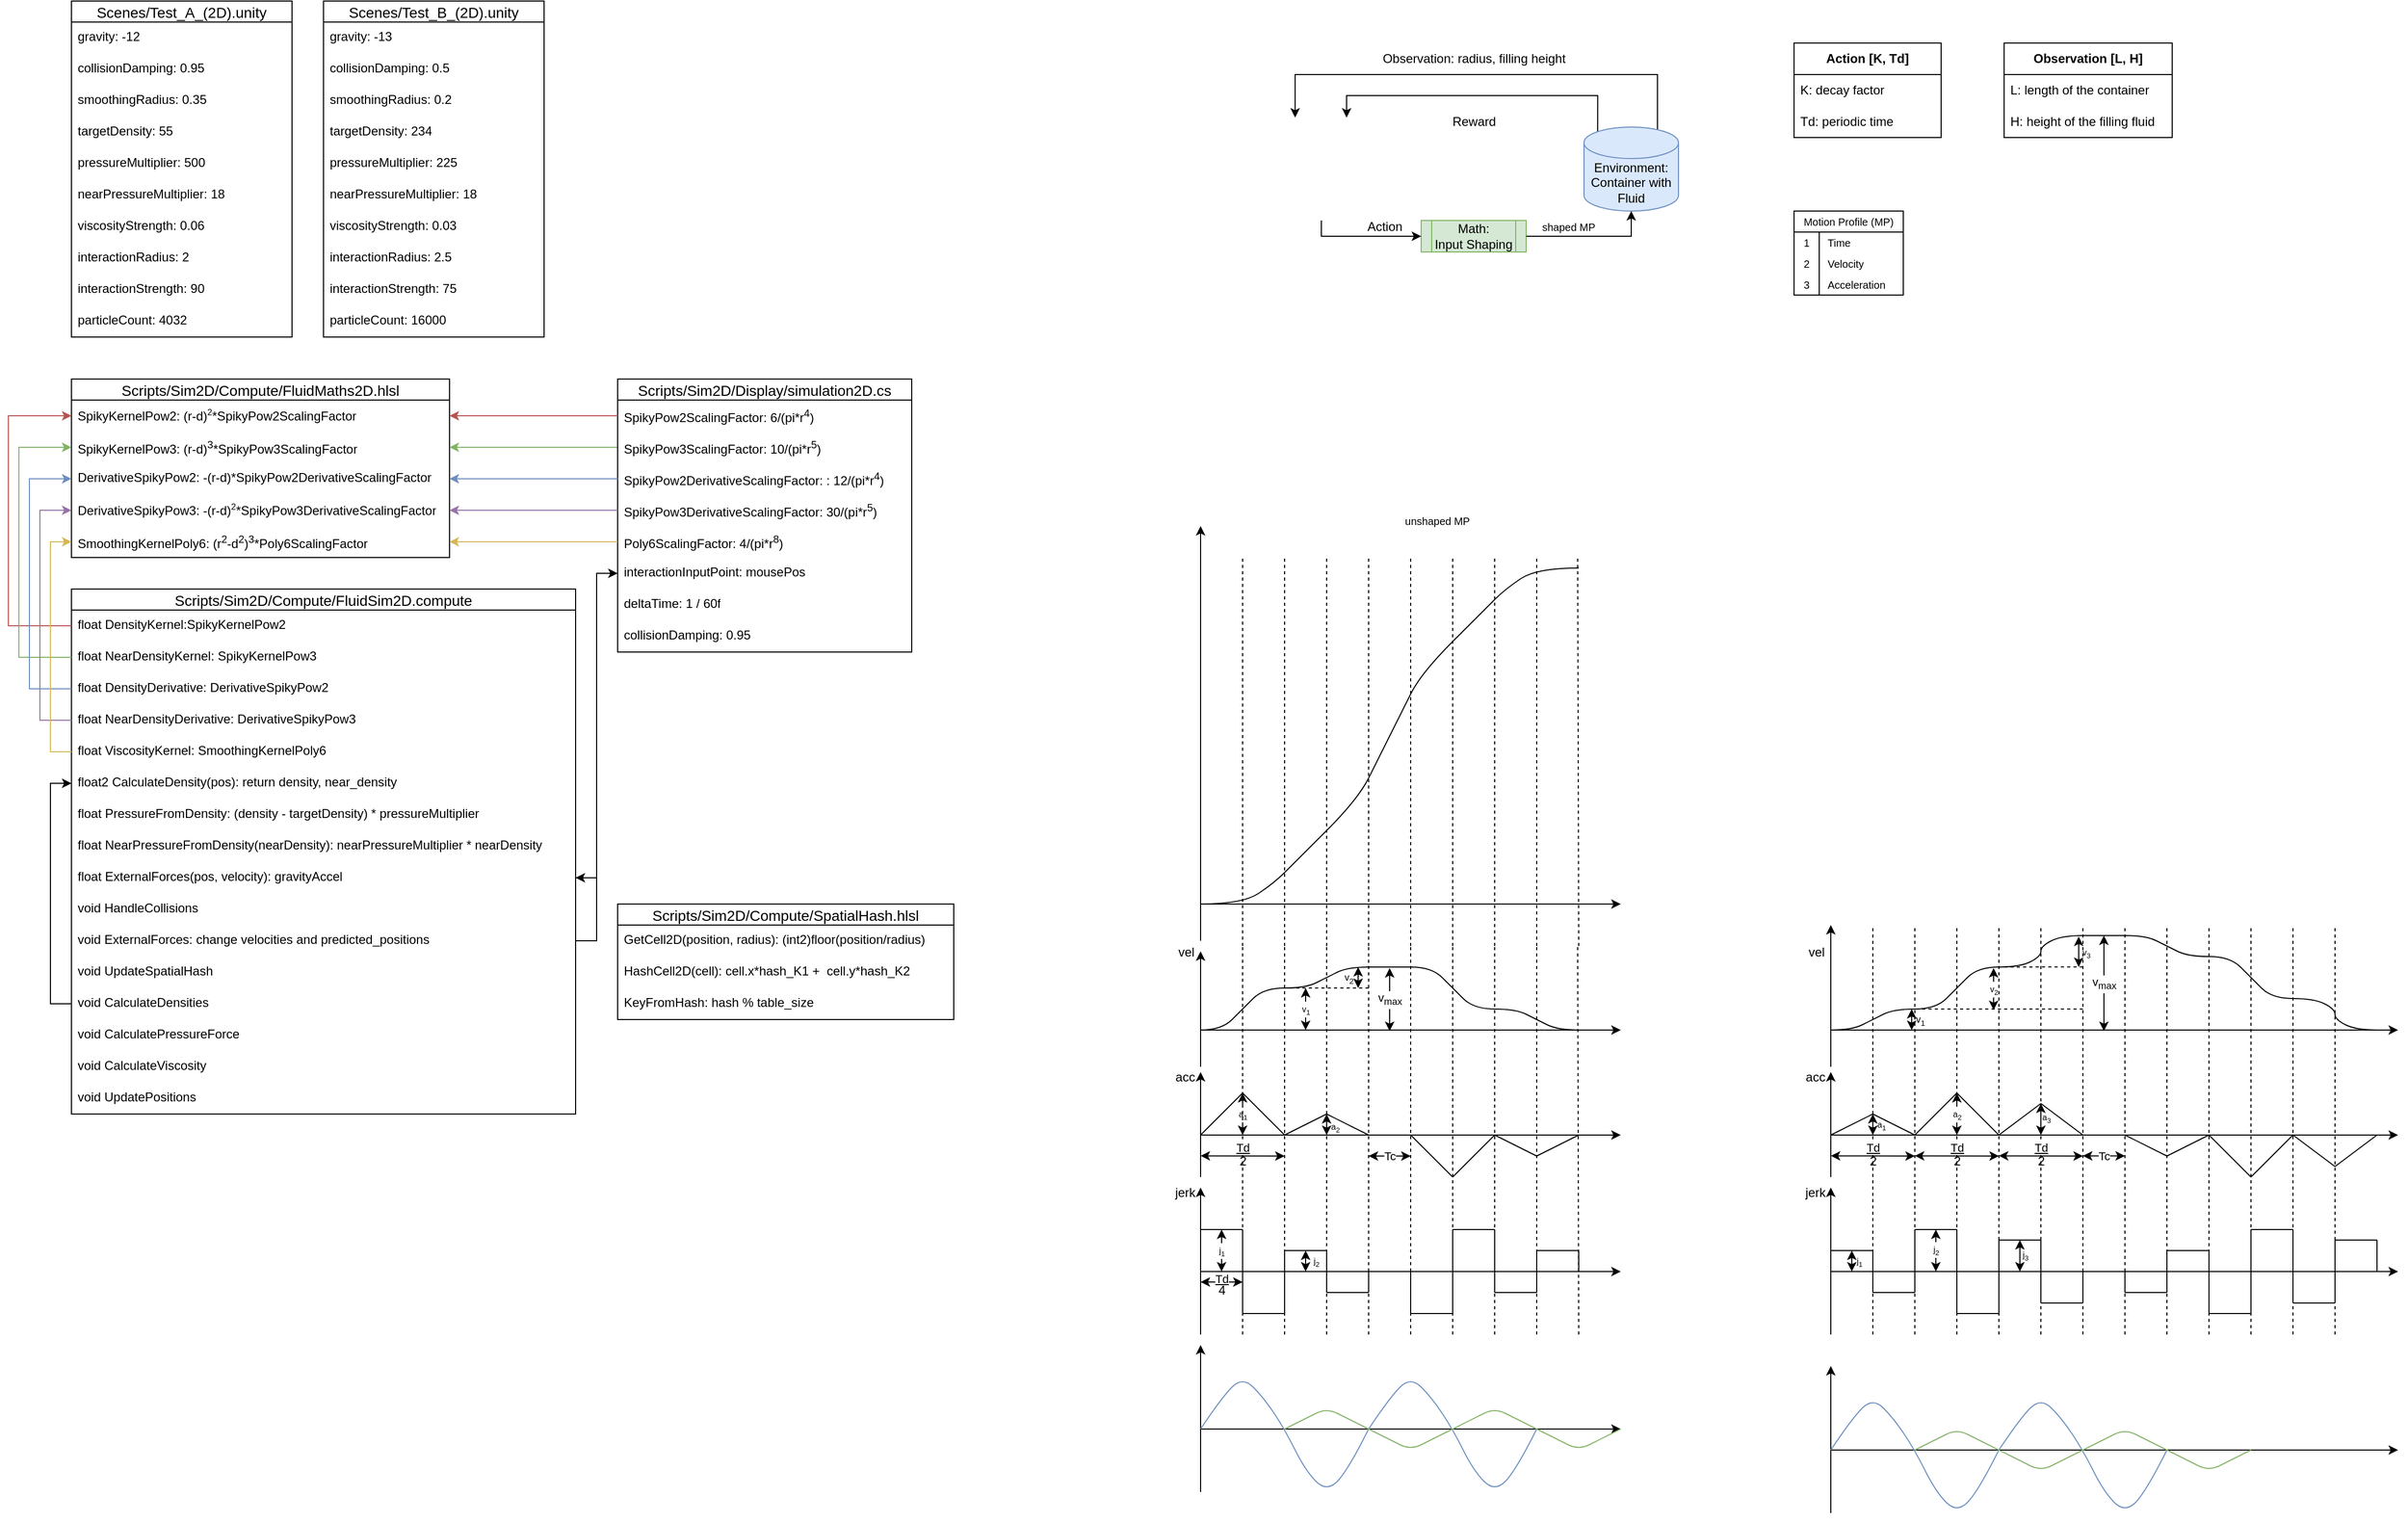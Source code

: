 <mxfile version="26.2.14">
  <diagram name="Seite-1" id="v6ZPsdcwCDBlFDGAQIbR">
    <mxGraphModel dx="4753" dy="2477" grid="1" gridSize="10" guides="1" tooltips="1" connect="1" arrows="1" fold="1" page="1" pageScale="1" pageWidth="2339" pageHeight="3300" math="0" shadow="0">
      <root>
        <mxCell id="0" />
        <mxCell id="1" parent="0" />
        <mxCell id="cowYSEw6Y3cWSE5Tdi7J-1" value="Scenes/Test_A_(2D).unity" style="swimlane;fontStyle=0;childLayout=stackLayout;horizontal=1;startSize=20;horizontalStack=0;resizeParent=1;resizeParentMax=0;resizeLast=0;collapsible=1;marginBottom=0;align=center;fontSize=14;" parent="1" vertex="1">
          <mxGeometry x="80" y="40" width="210" height="320" as="geometry" />
        </mxCell>
        <mxCell id="cowYSEw6Y3cWSE5Tdi7J-3" value="gravity: -12" style="text;strokeColor=none;fillColor=none;spacingLeft=4;spacingRight=4;overflow=hidden;rotatable=0;points=[[0,0.5],[1,0.5]];portConstraint=eastwest;fontSize=12;whiteSpace=wrap;html=1;" parent="cowYSEw6Y3cWSE5Tdi7J-1" vertex="1">
          <mxGeometry y="20" width="210" height="30" as="geometry" />
        </mxCell>
        <mxCell id="cowYSEw6Y3cWSE5Tdi7J-4" value="collisionDamping: 0.95" style="text;strokeColor=none;fillColor=none;spacingLeft=4;spacingRight=4;overflow=hidden;rotatable=0;points=[[0,0.5],[1,0.5]];portConstraint=eastwest;fontSize=12;whiteSpace=wrap;html=1;" parent="cowYSEw6Y3cWSE5Tdi7J-1" vertex="1">
          <mxGeometry y="50" width="210" height="30" as="geometry" />
        </mxCell>
        <mxCell id="cowYSEw6Y3cWSE5Tdi7J-5" value="smoothingRadius: 0.35" style="text;strokeColor=none;fillColor=none;spacingLeft=4;spacingRight=4;overflow=hidden;rotatable=0;points=[[0,0.5],[1,0.5]];portConstraint=eastwest;fontSize=12;whiteSpace=wrap;html=1;" parent="cowYSEw6Y3cWSE5Tdi7J-1" vertex="1">
          <mxGeometry y="80" width="210" height="30" as="geometry" />
        </mxCell>
        <mxCell id="cowYSEw6Y3cWSE5Tdi7J-6" value="targetDensity: 55" style="text;strokeColor=none;fillColor=none;spacingLeft=4;spacingRight=4;overflow=hidden;rotatable=0;points=[[0,0.5],[1,0.5]];portConstraint=eastwest;fontSize=12;whiteSpace=wrap;html=1;" parent="cowYSEw6Y3cWSE5Tdi7J-1" vertex="1">
          <mxGeometry y="110" width="210" height="30" as="geometry" />
        </mxCell>
        <mxCell id="cowYSEw6Y3cWSE5Tdi7J-7" value="pressureMultiplier: 500" style="text;strokeColor=none;fillColor=none;spacingLeft=4;spacingRight=4;overflow=hidden;rotatable=0;points=[[0,0.5],[1,0.5]];portConstraint=eastwest;fontSize=12;whiteSpace=wrap;html=1;" parent="cowYSEw6Y3cWSE5Tdi7J-1" vertex="1">
          <mxGeometry y="140" width="210" height="30" as="geometry" />
        </mxCell>
        <mxCell id="cowYSEw6Y3cWSE5Tdi7J-8" value="nearPressureMultiplier: 18" style="text;strokeColor=none;fillColor=none;spacingLeft=4;spacingRight=4;overflow=hidden;rotatable=0;points=[[0,0.5],[1,0.5]];portConstraint=eastwest;fontSize=12;whiteSpace=wrap;html=1;" parent="cowYSEw6Y3cWSE5Tdi7J-1" vertex="1">
          <mxGeometry y="170" width="210" height="30" as="geometry" />
        </mxCell>
        <mxCell id="cowYSEw6Y3cWSE5Tdi7J-9" value="viscosityStrength: 0.06" style="text;strokeColor=none;fillColor=none;spacingLeft=4;spacingRight=4;overflow=hidden;rotatable=0;points=[[0,0.5],[1,0.5]];portConstraint=eastwest;fontSize=12;whiteSpace=wrap;html=1;" parent="cowYSEw6Y3cWSE5Tdi7J-1" vertex="1">
          <mxGeometry y="200" width="210" height="30" as="geometry" />
        </mxCell>
        <mxCell id="cowYSEw6Y3cWSE5Tdi7J-10" value="interactionRadius: 2" style="text;strokeColor=none;fillColor=none;spacingLeft=4;spacingRight=4;overflow=hidden;rotatable=0;points=[[0,0.5],[1,0.5]];portConstraint=eastwest;fontSize=12;whiteSpace=wrap;html=1;" parent="cowYSEw6Y3cWSE5Tdi7J-1" vertex="1">
          <mxGeometry y="230" width="210" height="30" as="geometry" />
        </mxCell>
        <mxCell id="cowYSEw6Y3cWSE5Tdi7J-11" value="interactionStrength: 90" style="text;strokeColor=none;fillColor=none;spacingLeft=4;spacingRight=4;overflow=hidden;rotatable=0;points=[[0,0.5],[1,0.5]];portConstraint=eastwest;fontSize=12;whiteSpace=wrap;html=1;" parent="cowYSEw6Y3cWSE5Tdi7J-1" vertex="1">
          <mxGeometry y="260" width="210" height="30" as="geometry" />
        </mxCell>
        <mxCell id="g5756grNRRPCR5pmTg9r-1" value="particleCount: 4032" style="text;strokeColor=none;fillColor=none;spacingLeft=4;spacingRight=4;overflow=hidden;rotatable=0;points=[[0,0.5],[1,0.5]];portConstraint=eastwest;fontSize=12;whiteSpace=wrap;html=1;" parent="cowYSEw6Y3cWSE5Tdi7J-1" vertex="1">
          <mxGeometry y="290" width="210" height="30" as="geometry" />
        </mxCell>
        <mxCell id="cowYSEw6Y3cWSE5Tdi7J-13" value="Scenes/Test_B_(2D).unity" style="swimlane;fontStyle=0;childLayout=stackLayout;horizontal=1;startSize=20;horizontalStack=0;resizeParent=1;resizeParentMax=0;resizeLast=0;collapsible=1;marginBottom=0;align=center;fontSize=14;" parent="1" vertex="1">
          <mxGeometry x="320" y="40" width="210" height="320" as="geometry" />
        </mxCell>
        <mxCell id="cowYSEw6Y3cWSE5Tdi7J-14" value="gravity: -13" style="text;strokeColor=none;fillColor=none;spacingLeft=4;spacingRight=4;overflow=hidden;rotatable=0;points=[[0,0.5],[1,0.5]];portConstraint=eastwest;fontSize=12;whiteSpace=wrap;html=1;" parent="cowYSEw6Y3cWSE5Tdi7J-13" vertex="1">
          <mxGeometry y="20" width="210" height="30" as="geometry" />
        </mxCell>
        <mxCell id="cowYSEw6Y3cWSE5Tdi7J-15" value="collisionDamping: 0.5" style="text;strokeColor=none;fillColor=none;spacingLeft=4;spacingRight=4;overflow=hidden;rotatable=0;points=[[0,0.5],[1,0.5]];portConstraint=eastwest;fontSize=12;whiteSpace=wrap;html=1;" parent="cowYSEw6Y3cWSE5Tdi7J-13" vertex="1">
          <mxGeometry y="50" width="210" height="30" as="geometry" />
        </mxCell>
        <mxCell id="cowYSEw6Y3cWSE5Tdi7J-16" value="smoothingRadius: 0.2" style="text;strokeColor=none;fillColor=none;spacingLeft=4;spacingRight=4;overflow=hidden;rotatable=0;points=[[0,0.5],[1,0.5]];portConstraint=eastwest;fontSize=12;whiteSpace=wrap;html=1;" parent="cowYSEw6Y3cWSE5Tdi7J-13" vertex="1">
          <mxGeometry y="80" width="210" height="30" as="geometry" />
        </mxCell>
        <mxCell id="cowYSEw6Y3cWSE5Tdi7J-17" value="targetDensity: 234" style="text;strokeColor=none;fillColor=none;spacingLeft=4;spacingRight=4;overflow=hidden;rotatable=0;points=[[0,0.5],[1,0.5]];portConstraint=eastwest;fontSize=12;whiteSpace=wrap;html=1;" parent="cowYSEw6Y3cWSE5Tdi7J-13" vertex="1">
          <mxGeometry y="110" width="210" height="30" as="geometry" />
        </mxCell>
        <mxCell id="cowYSEw6Y3cWSE5Tdi7J-18" value="pressureMultiplier: 225" style="text;strokeColor=none;fillColor=none;spacingLeft=4;spacingRight=4;overflow=hidden;rotatable=0;points=[[0,0.5],[1,0.5]];portConstraint=eastwest;fontSize=12;whiteSpace=wrap;html=1;" parent="cowYSEw6Y3cWSE5Tdi7J-13" vertex="1">
          <mxGeometry y="140" width="210" height="30" as="geometry" />
        </mxCell>
        <mxCell id="cowYSEw6Y3cWSE5Tdi7J-19" value="nearPressureMultiplier: 18" style="text;strokeColor=none;fillColor=none;spacingLeft=4;spacingRight=4;overflow=hidden;rotatable=0;points=[[0,0.5],[1,0.5]];portConstraint=eastwest;fontSize=12;whiteSpace=wrap;html=1;" parent="cowYSEw6Y3cWSE5Tdi7J-13" vertex="1">
          <mxGeometry y="170" width="210" height="30" as="geometry" />
        </mxCell>
        <mxCell id="cowYSEw6Y3cWSE5Tdi7J-20" value="viscosityStrength: 0.03" style="text;strokeColor=none;fillColor=none;spacingLeft=4;spacingRight=4;overflow=hidden;rotatable=0;points=[[0,0.5],[1,0.5]];portConstraint=eastwest;fontSize=12;whiteSpace=wrap;html=1;" parent="cowYSEw6Y3cWSE5Tdi7J-13" vertex="1">
          <mxGeometry y="200" width="210" height="30" as="geometry" />
        </mxCell>
        <mxCell id="cowYSEw6Y3cWSE5Tdi7J-21" value="interactionRadius: 2.5" style="text;strokeColor=none;fillColor=none;spacingLeft=4;spacingRight=4;overflow=hidden;rotatable=0;points=[[0,0.5],[1,0.5]];portConstraint=eastwest;fontSize=12;whiteSpace=wrap;html=1;" parent="cowYSEw6Y3cWSE5Tdi7J-13" vertex="1">
          <mxGeometry y="230" width="210" height="30" as="geometry" />
        </mxCell>
        <mxCell id="cowYSEw6Y3cWSE5Tdi7J-22" value="interactionStrength: 75" style="text;strokeColor=none;fillColor=none;spacingLeft=4;spacingRight=4;overflow=hidden;rotatable=0;points=[[0,0.5],[1,0.5]];portConstraint=eastwest;fontSize=12;whiteSpace=wrap;html=1;" parent="cowYSEw6Y3cWSE5Tdi7J-13" vertex="1">
          <mxGeometry y="260" width="210" height="30" as="geometry" />
        </mxCell>
        <mxCell id="g5756grNRRPCR5pmTg9r-2" value="particleCount: 16000" style="text;strokeColor=none;fillColor=none;spacingLeft=4;spacingRight=4;overflow=hidden;rotatable=0;points=[[0,0.5],[1,0.5]];portConstraint=eastwest;fontSize=12;whiteSpace=wrap;html=1;" parent="cowYSEw6Y3cWSE5Tdi7J-13" vertex="1">
          <mxGeometry y="290" width="210" height="30" as="geometry" />
        </mxCell>
        <mxCell id="cowYSEw6Y3cWSE5Tdi7J-23" value="Scripts/Sim2D/Compute/FluidMaths2D.hlsl" style="swimlane;fontStyle=0;childLayout=stackLayout;horizontal=1;startSize=20;horizontalStack=0;resizeParent=1;resizeParentMax=0;resizeLast=0;collapsible=1;marginBottom=0;align=center;fontSize=14;" parent="1" vertex="1">
          <mxGeometry x="80" y="400" width="360" height="170" as="geometry" />
        </mxCell>
        <mxCell id="cowYSEw6Y3cWSE5Tdi7J-26" value="SpikyKernelPow2: (r-d)&lt;span style=&quot;font-size: 10px;&quot;&gt;&lt;sup&gt;2&lt;/sup&gt;&lt;/span&gt;*SpikyPow2ScalingFactor" style="text;strokeColor=none;fillColor=none;spacingLeft=4;spacingRight=4;overflow=hidden;rotatable=0;points=[[0,0.5],[1,0.5]];portConstraint=eastwest;fontSize=12;whiteSpace=wrap;html=1;" parent="cowYSEw6Y3cWSE5Tdi7J-23" vertex="1">
          <mxGeometry y="20" width="360" height="30" as="geometry" />
        </mxCell>
        <mxCell id="cowYSEw6Y3cWSE5Tdi7J-25" value="SpikyKernelPow3: (r-d)&lt;sup&gt;3&lt;/sup&gt;*SpikyPow3ScalingFactor" style="text;strokeColor=none;fillColor=none;spacingLeft=4;spacingRight=4;overflow=hidden;rotatable=0;points=[[0,0.5],[1,0.5]];portConstraint=eastwest;fontSize=12;whiteSpace=wrap;html=1;" parent="cowYSEw6Y3cWSE5Tdi7J-23" vertex="1">
          <mxGeometry y="50" width="360" height="30" as="geometry" />
        </mxCell>
        <mxCell id="cowYSEw6Y3cWSE5Tdi7J-28" value="DerivativeSpikyPow2: -(r-d)*SpikyPow2DerivativeScalingFactor" style="text;strokeColor=none;fillColor=none;spacingLeft=4;spacingRight=4;overflow=hidden;rotatable=0;points=[[0,0.5],[1,0.5]];portConstraint=eastwest;fontSize=12;whiteSpace=wrap;html=1;" parent="cowYSEw6Y3cWSE5Tdi7J-23" vertex="1">
          <mxGeometry y="80" width="360" height="30" as="geometry" />
        </mxCell>
        <mxCell id="cowYSEw6Y3cWSE5Tdi7J-27" value="DerivativeSpikyPow3: -(r-d)&lt;span style=&quot;font-size: 10px;&quot;&gt;&lt;sup&gt;2&lt;/sup&gt;&lt;/span&gt;*SpikyPow3DerivativeScalingFactor" style="text;strokeColor=none;fillColor=none;spacingLeft=4;spacingRight=4;overflow=hidden;rotatable=0;points=[[0,0.5],[1,0.5]];portConstraint=eastwest;fontSize=12;whiteSpace=wrap;html=1;" parent="cowYSEw6Y3cWSE5Tdi7J-23" vertex="1">
          <mxGeometry y="110" width="360" height="30" as="geometry" />
        </mxCell>
        <mxCell id="cowYSEw6Y3cWSE5Tdi7J-24" value="SmoothingKernelPoly6: (r&lt;sup&gt;2&lt;/sup&gt;-d&lt;sup&gt;2&lt;/sup&gt;)&lt;sup&gt;3&lt;/sup&gt;*Poly6ScalingFactor" style="text;strokeColor=none;fillColor=none;spacingLeft=4;spacingRight=4;overflow=hidden;rotatable=0;points=[[0,0.5],[1,0.5]];portConstraint=eastwest;fontSize=12;whiteSpace=wrap;html=1;" parent="cowYSEw6Y3cWSE5Tdi7J-23" vertex="1">
          <mxGeometry y="140" width="360" height="30" as="geometry" />
        </mxCell>
        <mxCell id="cowYSEw6Y3cWSE5Tdi7J-76" style="edgeStyle=orthogonalEdgeStyle;rounded=0;orthogonalLoop=1;jettySize=auto;html=1;exitX=0;exitY=0.25;exitDx=0;exitDy=0;entryX=1;entryY=0.5;entryDx=0;entryDy=0;fillColor=#d5e8d4;strokeColor=#82b366;" parent="1" source="cowYSEw6Y3cWSE5Tdi7J-33" target="cowYSEw6Y3cWSE5Tdi7J-25" edge="1">
          <mxGeometry relative="1" as="geometry" />
        </mxCell>
        <mxCell id="cowYSEw6Y3cWSE5Tdi7J-33" value="Scripts/Sim2D/Display/simulation2D.cs" style="swimlane;fontStyle=0;childLayout=stackLayout;horizontal=1;startSize=20;horizontalStack=0;resizeParent=1;resizeParentMax=0;resizeLast=0;collapsible=1;marginBottom=0;align=center;fontSize=14;" parent="1" vertex="1">
          <mxGeometry x="600" y="400" width="280" height="260" as="geometry" />
        </mxCell>
        <mxCell id="cowYSEw6Y3cWSE5Tdi7J-68" value="SpikyPow2ScalingFactor: 6/(pi*r&lt;sup&gt;4&lt;/sup&gt;)" style="text;strokeColor=none;fillColor=none;spacingLeft=4;spacingRight=4;overflow=hidden;rotatable=0;points=[[0,0.5],[1,0.5]];portConstraint=eastwest;fontSize=12;whiteSpace=wrap;html=1;" parent="cowYSEw6Y3cWSE5Tdi7J-33" vertex="1">
          <mxGeometry y="20" width="280" height="30" as="geometry" />
        </mxCell>
        <mxCell id="cowYSEw6Y3cWSE5Tdi7J-42" value="SpikyPow3ScalingFactor: 10/(pi*r&lt;sup&gt;5&lt;/sup&gt;)" style="text;strokeColor=none;fillColor=none;spacingLeft=4;spacingRight=4;overflow=hidden;rotatable=0;points=[[0,0.5],[1,0.5]];portConstraint=eastwest;fontSize=12;whiteSpace=wrap;html=1;" parent="cowYSEw6Y3cWSE5Tdi7J-33" vertex="1">
          <mxGeometry y="50" width="280" height="30" as="geometry" />
        </mxCell>
        <mxCell id="cowYSEw6Y3cWSE5Tdi7J-70" value="SpikyPow2DerivativeScalingFactor: : 12/(pi*r&lt;sup&gt;4&lt;/sup&gt;)" style="text;strokeColor=none;fillColor=none;spacingLeft=4;spacingRight=4;overflow=hidden;rotatable=0;points=[[0,0.5],[1,0.5]];portConstraint=eastwest;fontSize=12;whiteSpace=wrap;html=1;" parent="cowYSEw6Y3cWSE5Tdi7J-33" vertex="1">
          <mxGeometry y="80" width="280" height="30" as="geometry" />
        </mxCell>
        <mxCell id="cowYSEw6Y3cWSE5Tdi7J-69" value="SpikyPow3DerivativeScalingFactor: 30/(pi*r&lt;sup&gt;5&lt;/sup&gt;)" style="text;strokeColor=none;fillColor=none;spacingLeft=4;spacingRight=4;overflow=hidden;rotatable=0;points=[[0,0.5],[1,0.5]];portConstraint=eastwest;fontSize=12;whiteSpace=wrap;html=1;" parent="cowYSEw6Y3cWSE5Tdi7J-33" vertex="1">
          <mxGeometry y="110" width="280" height="30" as="geometry" />
        </mxCell>
        <mxCell id="cowYSEw6Y3cWSE5Tdi7J-41" value="Poly6ScalingFactor: 4/(pi*r&lt;sup&gt;8&lt;/sup&gt;)" style="text;strokeColor=none;fillColor=none;spacingLeft=4;spacingRight=4;overflow=hidden;rotatable=0;points=[[0,0.5],[1,0.5]];portConstraint=eastwest;fontSize=12;whiteSpace=wrap;html=1;" parent="cowYSEw6Y3cWSE5Tdi7J-33" vertex="1">
          <mxGeometry y="140" width="280" height="30" as="geometry" />
        </mxCell>
        <mxCell id="cowYSEw6Y3cWSE5Tdi7J-71" value="interactionInputPoint: mousePos" style="text;strokeColor=none;fillColor=none;spacingLeft=4;spacingRight=4;overflow=hidden;rotatable=0;points=[[0,0.5],[1,0.5]];portConstraint=eastwest;fontSize=12;whiteSpace=wrap;html=1;" parent="cowYSEw6Y3cWSE5Tdi7J-33" vertex="1">
          <mxGeometry y="170" width="280" height="30" as="geometry" />
        </mxCell>
        <mxCell id="cowYSEw6Y3cWSE5Tdi7J-36" value="deltaTime: 1 / 60f" style="text;strokeColor=none;fillColor=none;spacingLeft=4;spacingRight=4;overflow=hidden;rotatable=0;points=[[0,0.5],[1,0.5]];portConstraint=eastwest;fontSize=12;whiteSpace=wrap;html=1;" parent="cowYSEw6Y3cWSE5Tdi7J-33" vertex="1">
          <mxGeometry y="200" width="280" height="30" as="geometry" />
        </mxCell>
        <mxCell id="cowYSEw6Y3cWSE5Tdi7J-35" value="collisionDamping: 0.95" style="text;strokeColor=none;fillColor=none;spacingLeft=4;spacingRight=4;overflow=hidden;rotatable=0;points=[[0,0.5],[1,0.5]];portConstraint=eastwest;fontSize=12;whiteSpace=wrap;html=1;" parent="cowYSEw6Y3cWSE5Tdi7J-33" vertex="1">
          <mxGeometry y="230" width="280" height="30" as="geometry" />
        </mxCell>
        <mxCell id="cowYSEw6Y3cWSE5Tdi7J-43" value="Scripts/Sim2D/Compute/FluidSim2D.compute" style="swimlane;fontStyle=0;childLayout=stackLayout;horizontal=1;startSize=20;horizontalStack=0;resizeParent=1;resizeParentMax=0;resizeLast=0;collapsible=1;marginBottom=0;align=center;fontSize=14;" parent="1" vertex="1">
          <mxGeometry x="80" y="600" width="480" height="500" as="geometry" />
        </mxCell>
        <mxCell id="cowYSEw6Y3cWSE5Tdi7J-46" value="float&amp;nbsp;DensityKernel:SpikyKernelPow2" style="text;strokeColor=none;fillColor=none;spacingLeft=4;spacingRight=4;overflow=hidden;rotatable=0;points=[[0,0.5],[1,0.5]];portConstraint=eastwest;fontSize=12;whiteSpace=wrap;html=1;" parent="cowYSEw6Y3cWSE5Tdi7J-43" vertex="1">
          <mxGeometry y="20" width="480" height="30" as="geometry" />
        </mxCell>
        <mxCell id="cowYSEw6Y3cWSE5Tdi7J-45" value="float&amp;nbsp;NearDensityKernel: SpikyKernelPow3" style="text;strokeColor=none;fillColor=none;spacingLeft=4;spacingRight=4;overflow=hidden;rotatable=0;points=[[0,0.5],[1,0.5]];portConstraint=eastwest;fontSize=12;whiteSpace=wrap;html=1;" parent="cowYSEw6Y3cWSE5Tdi7J-43" vertex="1">
          <mxGeometry y="50" width="480" height="30" as="geometry" />
        </mxCell>
        <mxCell id="cowYSEw6Y3cWSE5Tdi7J-48" value="float DensityDerivative:&amp;nbsp;DerivativeSpikyPow2" style="text;strokeColor=none;fillColor=none;spacingLeft=4;spacingRight=4;overflow=hidden;rotatable=0;points=[[0,0.5],[1,0.5]];portConstraint=eastwest;fontSize=12;whiteSpace=wrap;html=1;" parent="cowYSEw6Y3cWSE5Tdi7J-43" vertex="1">
          <mxGeometry y="80" width="480" height="30" as="geometry" />
        </mxCell>
        <mxCell id="cowYSEw6Y3cWSE5Tdi7J-47" value="float&amp;nbsp;NearDensityDerivative: DerivativeSpikyPow3" style="text;strokeColor=none;fillColor=none;spacingLeft=4;spacingRight=4;overflow=hidden;rotatable=0;points=[[0,0.5],[1,0.5]];portConstraint=eastwest;fontSize=12;whiteSpace=wrap;html=1;" parent="cowYSEw6Y3cWSE5Tdi7J-43" vertex="1">
          <mxGeometry y="110" width="480" height="30" as="geometry" />
        </mxCell>
        <mxCell id="cowYSEw6Y3cWSE5Tdi7J-44" value="float&amp;nbsp;ViscosityKernel: SmoothingKernelPoly6" style="text;strokeColor=none;fillColor=none;spacingLeft=4;spacingRight=4;overflow=hidden;rotatable=0;points=[[0,0.5],[1,0.5]];portConstraint=eastwest;fontSize=12;whiteSpace=wrap;html=1;" parent="cowYSEw6Y3cWSE5Tdi7J-43" vertex="1">
          <mxGeometry y="140" width="480" height="30" as="geometry" />
        </mxCell>
        <mxCell id="cowYSEw6Y3cWSE5Tdi7J-49" value="float2 CalculateDensity(pos): return density, near_density" style="text;strokeColor=none;fillColor=none;spacingLeft=4;spacingRight=4;overflow=hidden;rotatable=0;points=[[0,0.5],[1,0.5]];portConstraint=eastwest;fontSize=12;whiteSpace=wrap;html=1;" parent="cowYSEw6Y3cWSE5Tdi7J-43" vertex="1">
          <mxGeometry y="170" width="480" height="30" as="geometry" />
        </mxCell>
        <mxCell id="cowYSEw6Y3cWSE5Tdi7J-50" value="float PressureFromDensity: (density - targetDensity) * pressureMultiplier" style="text;strokeColor=none;fillColor=none;spacingLeft=4;spacingRight=4;overflow=hidden;rotatable=0;points=[[0,0.5],[1,0.5]];portConstraint=eastwest;fontSize=12;whiteSpace=wrap;html=1;" parent="cowYSEw6Y3cWSE5Tdi7J-43" vertex="1">
          <mxGeometry y="200" width="480" height="30" as="geometry" />
        </mxCell>
        <mxCell id="cowYSEw6Y3cWSE5Tdi7J-51" value="float NearPressureFromDensity(nearDensity):&amp;nbsp;nearPressureMultiplier * nearDensity" style="text;strokeColor=none;fillColor=none;spacingLeft=4;spacingRight=4;overflow=hidden;rotatable=0;points=[[0,0.5],[1,0.5]];portConstraint=eastwest;fontSize=12;whiteSpace=wrap;html=1;" parent="cowYSEw6Y3cWSE5Tdi7J-43" vertex="1">
          <mxGeometry y="230" width="480" height="30" as="geometry" />
        </mxCell>
        <mxCell id="cowYSEw6Y3cWSE5Tdi7J-52" value="float ExternalForces(pos, velocity):&amp;nbsp;gravityAccel" style="text;strokeColor=none;fillColor=none;spacingLeft=4;spacingRight=4;overflow=hidden;rotatable=0;points=[[0,0.5],[1,0.5]];portConstraint=eastwest;fontSize=12;whiteSpace=wrap;html=1;" parent="cowYSEw6Y3cWSE5Tdi7J-43" vertex="1">
          <mxGeometry y="260" width="480" height="30" as="geometry" />
        </mxCell>
        <mxCell id="cowYSEw6Y3cWSE5Tdi7J-53" value="void HandleCollisions" style="text;strokeColor=none;fillColor=none;spacingLeft=4;spacingRight=4;overflow=hidden;rotatable=0;points=[[0,0.5],[1,0.5]];portConstraint=eastwest;fontSize=12;whiteSpace=wrap;html=1;" parent="cowYSEw6Y3cWSE5Tdi7J-43" vertex="1">
          <mxGeometry y="290" width="480" height="30" as="geometry" />
        </mxCell>
        <mxCell id="cowYSEw6Y3cWSE5Tdi7J-58" style="edgeStyle=orthogonalEdgeStyle;rounded=0;orthogonalLoop=1;jettySize=auto;html=1;" parent="cowYSEw6Y3cWSE5Tdi7J-43" source="cowYSEw6Y3cWSE5Tdi7J-54" target="cowYSEw6Y3cWSE5Tdi7J-52" edge="1">
          <mxGeometry relative="1" as="geometry">
            <Array as="points">
              <mxPoint x="500" y="335" />
              <mxPoint x="500" y="275" />
            </Array>
          </mxGeometry>
        </mxCell>
        <mxCell id="cowYSEw6Y3cWSE5Tdi7J-54" value="void ExternalForces: change velocities and predicted_positions" style="text;strokeColor=none;fillColor=none;spacingLeft=4;spacingRight=4;overflow=hidden;rotatable=0;points=[[0,0.5],[1,0.5]];portConstraint=eastwest;fontSize=12;whiteSpace=wrap;html=1;" parent="cowYSEw6Y3cWSE5Tdi7J-43" vertex="1">
          <mxGeometry y="320" width="480" height="30" as="geometry" />
        </mxCell>
        <mxCell id="cowYSEw6Y3cWSE5Tdi7J-55" value="void UpdateSpatialHash" style="text;strokeColor=none;fillColor=none;spacingLeft=4;spacingRight=4;overflow=hidden;rotatable=0;points=[[0,0.5],[1,0.5]];portConstraint=eastwest;fontSize=12;whiteSpace=wrap;html=1;" parent="cowYSEw6Y3cWSE5Tdi7J-43" vertex="1">
          <mxGeometry y="350" width="480" height="30" as="geometry" />
        </mxCell>
        <mxCell id="cowYSEw6Y3cWSE5Tdi7J-59" style="edgeStyle=orthogonalEdgeStyle;rounded=0;orthogonalLoop=1;jettySize=auto;html=1;exitX=0;exitY=0.5;exitDx=0;exitDy=0;entryX=0;entryY=0.5;entryDx=0;entryDy=0;" parent="cowYSEw6Y3cWSE5Tdi7J-43" source="cowYSEw6Y3cWSE5Tdi7J-56" target="cowYSEw6Y3cWSE5Tdi7J-49" edge="1">
          <mxGeometry relative="1" as="geometry" />
        </mxCell>
        <mxCell id="cowYSEw6Y3cWSE5Tdi7J-56" value="void CalculateDensities" style="text;strokeColor=none;fillColor=none;spacingLeft=4;spacingRight=4;overflow=hidden;rotatable=0;points=[[0,0.5],[1,0.5]];portConstraint=eastwest;fontSize=12;whiteSpace=wrap;html=1;" parent="cowYSEw6Y3cWSE5Tdi7J-43" vertex="1">
          <mxGeometry y="380" width="480" height="30" as="geometry" />
        </mxCell>
        <mxCell id="cowYSEw6Y3cWSE5Tdi7J-57" value="void CalculatePressureForce" style="text;strokeColor=none;fillColor=none;spacingLeft=4;spacingRight=4;overflow=hidden;rotatable=0;points=[[0,0.5],[1,0.5]];portConstraint=eastwest;fontSize=12;whiteSpace=wrap;html=1;" parent="cowYSEw6Y3cWSE5Tdi7J-43" vertex="1">
          <mxGeometry y="410" width="480" height="30" as="geometry" />
        </mxCell>
        <mxCell id="cowYSEw6Y3cWSE5Tdi7J-60" value="void CalculateViscosity" style="text;strokeColor=none;fillColor=none;spacingLeft=4;spacingRight=4;overflow=hidden;rotatable=0;points=[[0,0.5],[1,0.5]];portConstraint=eastwest;fontSize=12;whiteSpace=wrap;html=1;" parent="cowYSEw6Y3cWSE5Tdi7J-43" vertex="1">
          <mxGeometry y="440" width="480" height="30" as="geometry" />
        </mxCell>
        <mxCell id="cowYSEw6Y3cWSE5Tdi7J-61" value="void UpdatePositions" style="text;strokeColor=none;fillColor=none;spacingLeft=4;spacingRight=4;overflow=hidden;rotatable=0;points=[[0,0.5],[1,0.5]];portConstraint=eastwest;fontSize=12;whiteSpace=wrap;html=1;" parent="cowYSEw6Y3cWSE5Tdi7J-43" vertex="1">
          <mxGeometry y="470" width="480" height="30" as="geometry" />
        </mxCell>
        <mxCell id="cowYSEw6Y3cWSE5Tdi7J-62" value="Scripts/Sim2D/Compute/SpatialHash.hlsl" style="swimlane;fontStyle=0;childLayout=stackLayout;horizontal=1;startSize=20;horizontalStack=0;resizeParent=1;resizeParentMax=0;resizeLast=0;collapsible=1;marginBottom=0;align=center;fontSize=14;" parent="1" vertex="1">
          <mxGeometry x="600" y="900" width="320" height="110" as="geometry" />
        </mxCell>
        <mxCell id="cowYSEw6Y3cWSE5Tdi7J-63" value="GetCell2D(position, radius): (int2)floor(position/radius)" style="text;strokeColor=none;fillColor=none;spacingLeft=4;spacingRight=4;overflow=hidden;rotatable=0;points=[[0,0.5],[1,0.5]];portConstraint=eastwest;fontSize=12;whiteSpace=wrap;html=1;" parent="cowYSEw6Y3cWSE5Tdi7J-62" vertex="1">
          <mxGeometry y="20" width="320" height="30" as="geometry" />
        </mxCell>
        <mxCell id="cowYSEw6Y3cWSE5Tdi7J-64" value="HashCell2D(cell): cell.x*hash_K1 +&amp;nbsp; cell.y*hash_K2" style="text;strokeColor=none;fillColor=none;spacingLeft=4;spacingRight=4;overflow=hidden;rotatable=0;points=[[0,0.5],[1,0.5]];portConstraint=eastwest;fontSize=12;whiteSpace=wrap;html=1;" parent="cowYSEw6Y3cWSE5Tdi7J-62" vertex="1">
          <mxGeometry y="50" width="320" height="30" as="geometry" />
        </mxCell>
        <mxCell id="cowYSEw6Y3cWSE5Tdi7J-65" value="KeyFromHash: hash % table_size" style="text;strokeColor=none;fillColor=none;spacingLeft=4;spacingRight=4;overflow=hidden;rotatable=0;points=[[0,0.5],[1,0.5]];portConstraint=eastwest;fontSize=12;whiteSpace=wrap;html=1;" parent="cowYSEw6Y3cWSE5Tdi7J-62" vertex="1">
          <mxGeometry y="80" width="320" height="30" as="geometry" />
        </mxCell>
        <mxCell id="cowYSEw6Y3cWSE5Tdi7J-73" style="edgeStyle=orthogonalEdgeStyle;rounded=0;orthogonalLoop=1;jettySize=auto;html=1;exitX=1;exitY=0.5;exitDx=0;exitDy=0;entryX=0;entryY=0.5;entryDx=0;entryDy=0;" parent="1" source="cowYSEw6Y3cWSE5Tdi7J-52" target="cowYSEw6Y3cWSE5Tdi7J-71" edge="1">
          <mxGeometry relative="1" as="geometry" />
        </mxCell>
        <mxCell id="cowYSEw6Y3cWSE5Tdi7J-75" style="edgeStyle=orthogonalEdgeStyle;rounded=0;orthogonalLoop=1;jettySize=auto;html=1;exitX=0;exitY=0.5;exitDx=0;exitDy=0;fillColor=#fff2cc;strokeColor=#d6b656;" parent="1" source="cowYSEw6Y3cWSE5Tdi7J-41" target="cowYSEw6Y3cWSE5Tdi7J-24" edge="1">
          <mxGeometry relative="1" as="geometry" />
        </mxCell>
        <mxCell id="cowYSEw6Y3cWSE5Tdi7J-77" style="edgeStyle=orthogonalEdgeStyle;rounded=0;orthogonalLoop=1;jettySize=auto;html=1;exitX=0;exitY=0.5;exitDx=0;exitDy=0;entryX=1;entryY=0.5;entryDx=0;entryDy=0;fillColor=#f8cecc;strokeColor=#b85450;" parent="1" source="cowYSEw6Y3cWSE5Tdi7J-68" target="cowYSEw6Y3cWSE5Tdi7J-26" edge="1">
          <mxGeometry relative="1" as="geometry" />
        </mxCell>
        <mxCell id="cowYSEw6Y3cWSE5Tdi7J-80" style="edgeStyle=orthogonalEdgeStyle;rounded=0;orthogonalLoop=1;jettySize=auto;html=1;exitX=0;exitY=0.5;exitDx=0;exitDy=0;fillColor=#e1d5e7;strokeColor=#9673a6;" parent="1" source="cowYSEw6Y3cWSE5Tdi7J-69" target="cowYSEw6Y3cWSE5Tdi7J-27" edge="1">
          <mxGeometry relative="1" as="geometry" />
        </mxCell>
        <mxCell id="cowYSEw6Y3cWSE5Tdi7J-82" style="edgeStyle=orthogonalEdgeStyle;rounded=0;orthogonalLoop=1;jettySize=auto;html=1;fillColor=#dae8fc;strokeColor=#6c8ebf;" parent="1" source="cowYSEw6Y3cWSE5Tdi7J-70" target="cowYSEw6Y3cWSE5Tdi7J-28" edge="1">
          <mxGeometry relative="1" as="geometry" />
        </mxCell>
        <mxCell id="cowYSEw6Y3cWSE5Tdi7J-83" style="edgeStyle=orthogonalEdgeStyle;rounded=0;orthogonalLoop=1;jettySize=auto;html=1;exitX=0;exitY=0.5;exitDx=0;exitDy=0;entryX=0;entryY=0.5;entryDx=0;entryDy=0;strokeColor=#b85450;fillColor=#f8cecc;" parent="1" source="cowYSEw6Y3cWSE5Tdi7J-46" target="cowYSEw6Y3cWSE5Tdi7J-26" edge="1">
          <mxGeometry relative="1" as="geometry">
            <Array as="points">
              <mxPoint x="20" y="635" />
              <mxPoint x="20" y="435" />
            </Array>
          </mxGeometry>
        </mxCell>
        <mxCell id="cowYSEw6Y3cWSE5Tdi7J-84" style="edgeStyle=orthogonalEdgeStyle;rounded=0;orthogonalLoop=1;jettySize=auto;html=1;exitX=0;exitY=0.5;exitDx=0;exitDy=0;entryX=0;entryY=0.5;entryDx=0;entryDy=0;fillColor=#d5e8d4;strokeColor=#82b366;" parent="1" source="cowYSEw6Y3cWSE5Tdi7J-45" target="cowYSEw6Y3cWSE5Tdi7J-25" edge="1">
          <mxGeometry relative="1" as="geometry">
            <Array as="points">
              <mxPoint x="30" y="665" />
              <mxPoint x="30" y="465" />
            </Array>
          </mxGeometry>
        </mxCell>
        <mxCell id="cowYSEw6Y3cWSE5Tdi7J-85" style="edgeStyle=orthogonalEdgeStyle;rounded=0;orthogonalLoop=1;jettySize=auto;html=1;exitX=0;exitY=0.5;exitDx=0;exitDy=0;entryX=0;entryY=0.5;entryDx=0;entryDy=0;fillColor=#dae8fc;strokeColor=#6c8ebf;" parent="1" source="cowYSEw6Y3cWSE5Tdi7J-48" target="cowYSEw6Y3cWSE5Tdi7J-28" edge="1">
          <mxGeometry relative="1" as="geometry">
            <Array as="points">
              <mxPoint x="40" y="695" />
              <mxPoint x="40" y="495" />
            </Array>
          </mxGeometry>
        </mxCell>
        <mxCell id="cowYSEw6Y3cWSE5Tdi7J-86" style="edgeStyle=orthogonalEdgeStyle;rounded=0;orthogonalLoop=1;jettySize=auto;html=1;exitX=0;exitY=0.5;exitDx=0;exitDy=0;entryX=0;entryY=0.5;entryDx=0;entryDy=0;fillColor=#e1d5e7;strokeColor=#9673a6;" parent="1" source="cowYSEw6Y3cWSE5Tdi7J-47" target="cowYSEw6Y3cWSE5Tdi7J-27" edge="1">
          <mxGeometry relative="1" as="geometry">
            <Array as="points">
              <mxPoint x="50" y="725" />
              <mxPoint x="50" y="525" />
            </Array>
          </mxGeometry>
        </mxCell>
        <mxCell id="cowYSEw6Y3cWSE5Tdi7J-87" style="edgeStyle=orthogonalEdgeStyle;rounded=0;orthogonalLoop=1;jettySize=auto;html=1;exitX=0;exitY=0.5;exitDx=0;exitDy=0;entryX=0;entryY=0.5;entryDx=0;entryDy=0;fillColor=#fff2cc;strokeColor=#d6b656;" parent="1" source="cowYSEw6Y3cWSE5Tdi7J-44" target="cowYSEw6Y3cWSE5Tdi7J-24" edge="1">
          <mxGeometry relative="1" as="geometry" />
        </mxCell>
        <mxCell id="_BYFjhgskUyw7nxK_zSO-9" value="Math:&lt;br&gt;Input Shaping" style="shape=process;whiteSpace=wrap;html=1;backgroundOutline=1;fillColor=#d5e8d4;strokeColor=#82b366;" parent="1" vertex="1">
          <mxGeometry x="1365" y="249" width="100" height="30" as="geometry" />
        </mxCell>
        <mxCell id="_BYFjhgskUyw7nxK_zSO-12" value="&lt;font style=&quot;font-size: 10px;&quot;&gt;unshaped MP&lt;/font&gt;" style="text;html=1;align=center;verticalAlign=middle;resizable=0;points=[];autosize=1;strokeColor=none;fillColor=none;" parent="1" vertex="1">
          <mxGeometry x="1335" y="520" width="90" height="30" as="geometry" />
        </mxCell>
        <mxCell id="_BYFjhgskUyw7nxK_zSO-14" value="&lt;font style=&quot;font-size: 10px;&quot;&gt;shaped MP&lt;/font&gt;" style="text;html=1;align=center;verticalAlign=middle;resizable=0;points=[];autosize=1;strokeColor=none;fillColor=none;" parent="1" vertex="1">
          <mxGeometry x="1470" y="240" width="70" height="30" as="geometry" />
        </mxCell>
        <mxCell id="_BYFjhgskUyw7nxK_zSO-22" value="Action" style="text;html=1;align=center;verticalAlign=middle;resizable=0;points=[];autosize=1;strokeColor=none;fillColor=none;fontSize=12;" parent="1" vertex="1">
          <mxGeometry x="1300" y="240" width="60" height="30" as="geometry" />
        </mxCell>
        <mxCell id="_BYFjhgskUyw7nxK_zSO-23" value="Observation: radius, filling height" style="text;html=1;align=center;verticalAlign=middle;resizable=0;points=[];autosize=1;strokeColor=none;fillColor=none;" parent="1" vertex="1">
          <mxGeometry x="1315" y="80" width="200" height="30" as="geometry" />
        </mxCell>
        <mxCell id="_BYFjhgskUyw7nxK_zSO-24" value="Reward" style="text;html=1;align=center;verticalAlign=middle;resizable=0;points=[];autosize=1;strokeColor=none;fillColor=none;" parent="1" vertex="1">
          <mxGeometry x="1385" y="140" width="60" height="30" as="geometry" />
        </mxCell>
        <mxCell id="_BYFjhgskUyw7nxK_zSO-27" value="Motion Profile (MP)" style="shape=table;startSize=20;container=1;collapsible=0;childLayout=tableLayout;fixedRows=1;rowLines=0;fontStyle=0;strokeColor=default;fontSize=10;" parent="1" vertex="1">
          <mxGeometry x="1720" y="240" width="104" height="80" as="geometry" />
        </mxCell>
        <mxCell id="_BYFjhgskUyw7nxK_zSO-28" value="" style="shape=tableRow;horizontal=0;startSize=0;swimlaneHead=0;swimlaneBody=0;top=0;left=0;bottom=0;right=0;collapsible=0;dropTarget=0;fillColor=none;points=[[0,0.5],[1,0.5]];portConstraint=eastwest;strokeColor=inherit;fontSize=10;" parent="_BYFjhgskUyw7nxK_zSO-27" vertex="1">
          <mxGeometry y="20" width="104" height="20" as="geometry" />
        </mxCell>
        <mxCell id="_BYFjhgskUyw7nxK_zSO-29" value="1" style="shape=partialRectangle;html=1;whiteSpace=wrap;connectable=0;fillColor=none;top=0;left=0;bottom=0;right=0;overflow=hidden;pointerEvents=1;strokeColor=inherit;fontSize=10;" parent="_BYFjhgskUyw7nxK_zSO-28" vertex="1">
          <mxGeometry width="24" height="20" as="geometry">
            <mxRectangle width="24" height="20" as="alternateBounds" />
          </mxGeometry>
        </mxCell>
        <mxCell id="_BYFjhgskUyw7nxK_zSO-30" value="Time" style="shape=partialRectangle;html=1;whiteSpace=wrap;connectable=0;fillColor=none;top=0;left=0;bottom=0;right=0;align=left;spacingLeft=6;overflow=hidden;strokeColor=inherit;fontSize=10;" parent="_BYFjhgskUyw7nxK_zSO-28" vertex="1">
          <mxGeometry x="24" width="80" height="20" as="geometry">
            <mxRectangle width="80" height="20" as="alternateBounds" />
          </mxGeometry>
        </mxCell>
        <mxCell id="_BYFjhgskUyw7nxK_zSO-31" value="" style="shape=tableRow;horizontal=0;startSize=0;swimlaneHead=0;swimlaneBody=0;top=0;left=0;bottom=0;right=0;collapsible=0;dropTarget=0;fillColor=none;points=[[0,0.5],[1,0.5]];portConstraint=eastwest;strokeColor=inherit;fontSize=10;" parent="_BYFjhgskUyw7nxK_zSO-27" vertex="1">
          <mxGeometry y="40" width="104" height="20" as="geometry" />
        </mxCell>
        <mxCell id="_BYFjhgskUyw7nxK_zSO-32" value="2" style="shape=partialRectangle;html=1;whiteSpace=wrap;connectable=0;fillColor=none;top=0;left=0;bottom=0;right=0;overflow=hidden;strokeColor=inherit;fontSize=10;" parent="_BYFjhgskUyw7nxK_zSO-31" vertex="1">
          <mxGeometry width="24" height="20" as="geometry">
            <mxRectangle width="24" height="20" as="alternateBounds" />
          </mxGeometry>
        </mxCell>
        <mxCell id="_BYFjhgskUyw7nxK_zSO-33" value="Velocity" style="shape=partialRectangle;html=1;whiteSpace=wrap;connectable=0;fillColor=none;top=0;left=0;bottom=0;right=0;align=left;spacingLeft=6;overflow=hidden;strokeColor=inherit;fontSize=10;" parent="_BYFjhgskUyw7nxK_zSO-31" vertex="1">
          <mxGeometry x="24" width="80" height="20" as="geometry">
            <mxRectangle width="80" height="20" as="alternateBounds" />
          </mxGeometry>
        </mxCell>
        <mxCell id="_BYFjhgskUyw7nxK_zSO-34" value="" style="shape=tableRow;horizontal=0;startSize=0;swimlaneHead=0;swimlaneBody=0;top=0;left=0;bottom=0;right=0;collapsible=0;dropTarget=0;fillColor=none;points=[[0,0.5],[1,0.5]];portConstraint=eastwest;strokeColor=inherit;fontSize=10;" parent="_BYFjhgskUyw7nxK_zSO-27" vertex="1">
          <mxGeometry y="60" width="104" height="20" as="geometry" />
        </mxCell>
        <mxCell id="_BYFjhgskUyw7nxK_zSO-35" value="3" style="shape=partialRectangle;html=1;whiteSpace=wrap;connectable=0;fillColor=none;top=0;left=0;bottom=0;right=0;overflow=hidden;strokeColor=inherit;fontSize=10;" parent="_BYFjhgskUyw7nxK_zSO-34" vertex="1">
          <mxGeometry width="24" height="20" as="geometry">
            <mxRectangle width="24" height="20" as="alternateBounds" />
          </mxGeometry>
        </mxCell>
        <mxCell id="_BYFjhgskUyw7nxK_zSO-36" value="Acceleration" style="shape=partialRectangle;html=1;whiteSpace=wrap;connectable=0;fillColor=none;top=0;left=0;bottom=0;right=0;align=left;spacingLeft=6;overflow=hidden;strokeColor=inherit;fontSize=10;" parent="_BYFjhgskUyw7nxK_zSO-34" vertex="1">
          <mxGeometry x="24" width="80" height="20" as="geometry">
            <mxRectangle width="80" height="20" as="alternateBounds" />
          </mxGeometry>
        </mxCell>
        <mxCell id="3Ne9I0h-u8BXhpTjWBJN-5" style="edgeStyle=orthogonalEdgeStyle;rounded=0;orthogonalLoop=1;jettySize=auto;html=1;entryX=0.75;entryY=0;entryDx=0;entryDy=0;exitX=0.145;exitY=0;exitDx=0;exitDy=4.35;exitPerimeter=0;" edge="1" parent="1" source="_BYFjhgskUyw7nxK_zSO-4" target="3Ne9I0h-u8BXhpTjWBJN-2">
          <mxGeometry relative="1" as="geometry">
            <Array as="points">
              <mxPoint x="1533" y="130" />
              <mxPoint x="1294" y="130" />
              <mxPoint x="1294" y="151" />
            </Array>
          </mxGeometry>
        </mxCell>
        <mxCell id="3Ne9I0h-u8BXhpTjWBJN-6" style="edgeStyle=orthogonalEdgeStyle;rounded=0;orthogonalLoop=1;jettySize=auto;html=1;exitX=0.855;exitY=0;exitDx=0;exitDy=4.35;exitPerimeter=0;entryX=0.25;entryY=0;entryDx=0;entryDy=0;" edge="1" parent="1" source="_BYFjhgskUyw7nxK_zSO-4" target="3Ne9I0h-u8BXhpTjWBJN-2">
          <mxGeometry relative="1" as="geometry">
            <Array as="points">
              <mxPoint x="1590" y="164" />
              <mxPoint x="1590" y="110" />
              <mxPoint x="1245" y="110" />
              <mxPoint x="1245" y="151" />
            </Array>
          </mxGeometry>
        </mxCell>
        <mxCell id="_BYFjhgskUyw7nxK_zSO-4" value="Environment: Container with Fluid" style="shape=cylinder3;whiteSpace=wrap;html=1;boundedLbl=1;backgroundOutline=1;size=15;fillColor=#dae8fc;strokeColor=#6c8ebf;" parent="1" vertex="1">
          <mxGeometry x="1520" y="160" width="90" height="80" as="geometry" />
        </mxCell>
        <mxCell id="GNAu9mWXhbDy6jVbB4oa-1" value="" style="endArrow=classic;html=1;rounded=0;" parent="1" edge="1">
          <mxGeometry width="50" height="50" relative="1" as="geometry">
            <mxPoint x="1155" y="1250" as="sourcePoint" />
            <mxPoint x="1555" y="1250" as="targetPoint" />
          </mxGeometry>
        </mxCell>
        <mxCell id="GNAu9mWXhbDy6jVbB4oa-2" value="" style="endArrow=classic;html=1;rounded=0;" parent="1" edge="1">
          <mxGeometry width="50" height="50" relative="1" as="geometry">
            <mxPoint x="1155" y="1310" as="sourcePoint" />
            <mxPoint x="1155" y="1170" as="targetPoint" />
          </mxGeometry>
        </mxCell>
        <mxCell id="GNAu9mWXhbDy6jVbB4oa-29" value="" style="group" parent="1" vertex="1" connectable="0">
          <mxGeometry x="1155" y="1210" width="160" height="80" as="geometry" />
        </mxCell>
        <mxCell id="GNAu9mWXhbDy6jVbB4oa-3" value="" style="endArrow=none;html=1;rounded=0;" parent="GNAu9mWXhbDy6jVbB4oa-29" edge="1">
          <mxGeometry width="50" height="50" relative="1" as="geometry">
            <mxPoint as="sourcePoint" />
            <mxPoint x="40" as="targetPoint" />
          </mxGeometry>
        </mxCell>
        <mxCell id="GNAu9mWXhbDy6jVbB4oa-4" value="" style="endArrow=none;html=1;rounded=0;" parent="GNAu9mWXhbDy6jVbB4oa-29" edge="1">
          <mxGeometry width="50" height="50" relative="1" as="geometry">
            <mxPoint x="40" as="sourcePoint" />
            <mxPoint x="40" y="80" as="targetPoint" />
          </mxGeometry>
        </mxCell>
        <mxCell id="GNAu9mWXhbDy6jVbB4oa-5" value="" style="endArrow=none;html=1;rounded=0;" parent="GNAu9mWXhbDy6jVbB4oa-29" edge="1">
          <mxGeometry width="50" height="50" relative="1" as="geometry">
            <mxPoint x="40" y="80" as="sourcePoint" />
            <mxPoint x="80" y="80" as="targetPoint" />
          </mxGeometry>
        </mxCell>
        <mxCell id="GNAu9mWXhbDy6jVbB4oa-6" value="" style="endArrow=none;html=1;rounded=0;" parent="GNAu9mWXhbDy6jVbB4oa-29" edge="1">
          <mxGeometry width="50" height="50" relative="1" as="geometry">
            <mxPoint x="80" y="20" as="sourcePoint" />
            <mxPoint x="80" y="80" as="targetPoint" />
          </mxGeometry>
        </mxCell>
        <mxCell id="GNAu9mWXhbDy6jVbB4oa-7" value="" style="endArrow=none;html=1;rounded=0;" parent="GNAu9mWXhbDy6jVbB4oa-29" edge="1">
          <mxGeometry width="50" height="50" relative="1" as="geometry">
            <mxPoint x="80" y="20" as="sourcePoint" />
            <mxPoint x="120" y="20" as="targetPoint" />
          </mxGeometry>
        </mxCell>
        <mxCell id="GNAu9mWXhbDy6jVbB4oa-8" value="" style="endArrow=none;html=1;rounded=0;" parent="GNAu9mWXhbDy6jVbB4oa-29" edge="1">
          <mxGeometry width="50" height="50" relative="1" as="geometry">
            <mxPoint x="120" y="20" as="sourcePoint" />
            <mxPoint x="120" y="60" as="targetPoint" />
          </mxGeometry>
        </mxCell>
        <mxCell id="GNAu9mWXhbDy6jVbB4oa-9" value="" style="endArrow=none;html=1;rounded=0;" parent="GNAu9mWXhbDy6jVbB4oa-29" edge="1">
          <mxGeometry width="50" height="50" relative="1" as="geometry">
            <mxPoint x="160" y="60" as="sourcePoint" />
            <mxPoint x="120" y="60" as="targetPoint" />
          </mxGeometry>
        </mxCell>
        <mxCell id="GNAu9mWXhbDy6jVbB4oa-10" value="" style="endArrow=none;html=1;rounded=0;" parent="GNAu9mWXhbDy6jVbB4oa-29" edge="1">
          <mxGeometry width="50" height="50" relative="1" as="geometry">
            <mxPoint x="160" y="40" as="sourcePoint" />
            <mxPoint x="160" y="60" as="targetPoint" />
          </mxGeometry>
        </mxCell>
        <mxCell id="GNAu9mWXhbDy6jVbB4oa-28" value="" style="endArrow=none;html=1;rounded=0;" parent="GNAu9mWXhbDy6jVbB4oa-29" edge="1">
          <mxGeometry width="50" height="50" relative="1" as="geometry">
            <mxPoint y="40" as="sourcePoint" />
            <mxPoint as="targetPoint" />
          </mxGeometry>
        </mxCell>
        <mxCell id="Xz4y95kfZ1F9NAdlPpzG-62" value="" style="endArrow=classic;html=1;rounded=0;startArrow=classic;startFill=1;" parent="GNAu9mWXhbDy6jVbB4oa-29" edge="1">
          <mxGeometry relative="1" as="geometry">
            <mxPoint x="20" y="40" as="sourcePoint" />
            <mxPoint x="20" as="targetPoint" />
          </mxGeometry>
        </mxCell>
        <mxCell id="Xz4y95kfZ1F9NAdlPpzG-63" value="&lt;font style=&quot;font-size: 8px;&quot;&gt;j&lt;sub&gt;1&lt;/sub&gt;&lt;/font&gt;" style="edgeLabel;resizable=0;html=1;;align=center;verticalAlign=middle;" parent="Xz4y95kfZ1F9NAdlPpzG-62" connectable="0" vertex="1">
          <mxGeometry relative="1" as="geometry" />
        </mxCell>
        <mxCell id="Xz4y95kfZ1F9NAdlPpzG-65" value="" style="endArrow=classic;html=1;rounded=0;startArrow=classic;startFill=1;" parent="GNAu9mWXhbDy6jVbB4oa-29" edge="1">
          <mxGeometry relative="1" as="geometry">
            <mxPoint x="100" y="40" as="sourcePoint" />
            <mxPoint x="100" y="20" as="targetPoint" />
          </mxGeometry>
        </mxCell>
        <mxCell id="Xz4y95kfZ1F9NAdlPpzG-66" value="&lt;font style=&quot;font-size: 8px;&quot;&gt;j&lt;sub&gt;2&lt;/sub&gt;&lt;/font&gt;" style="edgeLabel;resizable=0;html=1;;align=center;verticalAlign=middle;" parent="Xz4y95kfZ1F9NAdlPpzG-65" connectable="0" vertex="1">
          <mxGeometry relative="1" as="geometry">
            <mxPoint x="10" as="offset" />
          </mxGeometry>
        </mxCell>
        <mxCell id="Xz4y95kfZ1F9NAdlPpzG-207" value="" style="endArrow=classic;html=1;rounded=0;startArrow=classic;startFill=1;" parent="GNAu9mWXhbDy6jVbB4oa-29" edge="1">
          <mxGeometry relative="1" as="geometry">
            <mxPoint y="50" as="sourcePoint" />
            <mxPoint x="40" y="50" as="targetPoint" />
          </mxGeometry>
        </mxCell>
        <mxCell id="Xz4y95kfZ1F9NAdlPpzG-208" value="&lt;u&gt;Td&lt;/u&gt;" style="edgeLabel;resizable=0;html=1;;align=center;verticalAlign=middle;" parent="Xz4y95kfZ1F9NAdlPpzG-207" connectable="0" vertex="1">
          <mxGeometry relative="1" as="geometry">
            <mxPoint y="-3" as="offset" />
          </mxGeometry>
        </mxCell>
        <mxCell id="GNAu9mWXhbDy6jVbB4oa-30" value="" style="group;flipV=1;" parent="1" vertex="1" connectable="0">
          <mxGeometry x="1355" y="1210" width="160" height="80" as="geometry" />
        </mxCell>
        <mxCell id="GNAu9mWXhbDy6jVbB4oa-31" value="" style="endArrow=none;html=1;rounded=0;" parent="GNAu9mWXhbDy6jVbB4oa-30" edge="1">
          <mxGeometry width="50" height="50" relative="1" as="geometry">
            <mxPoint y="80" as="sourcePoint" />
            <mxPoint x="40" y="80" as="targetPoint" />
          </mxGeometry>
        </mxCell>
        <mxCell id="GNAu9mWXhbDy6jVbB4oa-32" value="" style="endArrow=none;html=1;rounded=0;" parent="GNAu9mWXhbDy6jVbB4oa-30" edge="1">
          <mxGeometry width="50" height="50" relative="1" as="geometry">
            <mxPoint x="40" y="80" as="sourcePoint" />
            <mxPoint x="40" as="targetPoint" />
          </mxGeometry>
        </mxCell>
        <mxCell id="GNAu9mWXhbDy6jVbB4oa-33" value="" style="endArrow=none;html=1;rounded=0;" parent="GNAu9mWXhbDy6jVbB4oa-30" edge="1">
          <mxGeometry width="50" height="50" relative="1" as="geometry">
            <mxPoint x="40" as="sourcePoint" />
            <mxPoint x="80" as="targetPoint" />
          </mxGeometry>
        </mxCell>
        <mxCell id="GNAu9mWXhbDy6jVbB4oa-34" value="" style="endArrow=none;html=1;rounded=0;" parent="GNAu9mWXhbDy6jVbB4oa-30" edge="1">
          <mxGeometry width="50" height="50" relative="1" as="geometry">
            <mxPoint x="80" y="60" as="sourcePoint" />
            <mxPoint x="80" as="targetPoint" />
          </mxGeometry>
        </mxCell>
        <mxCell id="GNAu9mWXhbDy6jVbB4oa-35" value="" style="endArrow=none;html=1;rounded=0;" parent="GNAu9mWXhbDy6jVbB4oa-30" edge="1">
          <mxGeometry width="50" height="50" relative="1" as="geometry">
            <mxPoint x="80" y="60" as="sourcePoint" />
            <mxPoint x="120" y="60" as="targetPoint" />
          </mxGeometry>
        </mxCell>
        <mxCell id="GNAu9mWXhbDy6jVbB4oa-36" value="" style="endArrow=none;html=1;rounded=0;" parent="GNAu9mWXhbDy6jVbB4oa-30" edge="1">
          <mxGeometry width="50" height="50" relative="1" as="geometry">
            <mxPoint x="120" y="60" as="sourcePoint" />
            <mxPoint x="120" y="20" as="targetPoint" />
          </mxGeometry>
        </mxCell>
        <mxCell id="GNAu9mWXhbDy6jVbB4oa-37" value="" style="endArrow=none;html=1;rounded=0;" parent="GNAu9mWXhbDy6jVbB4oa-30" edge="1">
          <mxGeometry width="50" height="50" relative="1" as="geometry">
            <mxPoint x="160" y="20" as="sourcePoint" />
            <mxPoint x="120" y="20" as="targetPoint" />
          </mxGeometry>
        </mxCell>
        <mxCell id="GNAu9mWXhbDy6jVbB4oa-38" value="" style="endArrow=none;html=1;rounded=0;" parent="GNAu9mWXhbDy6jVbB4oa-30" edge="1">
          <mxGeometry width="50" height="50" relative="1" as="geometry">
            <mxPoint x="160" y="40" as="sourcePoint" />
            <mxPoint x="160" y="20" as="targetPoint" />
          </mxGeometry>
        </mxCell>
        <mxCell id="GNAu9mWXhbDy6jVbB4oa-39" value="" style="endArrow=none;html=1;rounded=0;" parent="GNAu9mWXhbDy6jVbB4oa-30" edge="1">
          <mxGeometry width="50" height="50" relative="1" as="geometry">
            <mxPoint y="40" as="sourcePoint" />
            <mxPoint y="80" as="targetPoint" />
          </mxGeometry>
        </mxCell>
        <mxCell id="GNAu9mWXhbDy6jVbB4oa-40" value="" style="endArrow=classic;html=1;rounded=0;" parent="1" edge="1">
          <mxGeometry width="50" height="50" relative="1" as="geometry">
            <mxPoint x="1155" y="1120" as="sourcePoint" />
            <mxPoint x="1555" y="1120" as="targetPoint" />
          </mxGeometry>
        </mxCell>
        <mxCell id="GNAu9mWXhbDy6jVbB4oa-41" value="" style="endArrow=classic;html=1;rounded=0;" parent="1" edge="1">
          <mxGeometry width="50" height="50" relative="1" as="geometry">
            <mxPoint x="1155" y="1160" as="sourcePoint" />
            <mxPoint x="1155" y="1060" as="targetPoint" />
          </mxGeometry>
        </mxCell>
        <mxCell id="GNAu9mWXhbDy6jVbB4oa-48" value="" style="group" parent="1" vertex="1" connectable="0">
          <mxGeometry x="1155" y="1080" width="160" height="40" as="geometry" />
        </mxCell>
        <mxCell id="GNAu9mWXhbDy6jVbB4oa-42" value="" style="endArrow=none;html=1;rounded=0;" parent="GNAu9mWXhbDy6jVbB4oa-48" edge="1">
          <mxGeometry width="50" height="50" relative="1" as="geometry">
            <mxPoint y="40" as="sourcePoint" />
            <mxPoint x="40" as="targetPoint" />
          </mxGeometry>
        </mxCell>
        <mxCell id="GNAu9mWXhbDy6jVbB4oa-45" value="" style="endArrow=none;html=1;rounded=0;" parent="GNAu9mWXhbDy6jVbB4oa-48" edge="1">
          <mxGeometry width="50" height="50" relative="1" as="geometry">
            <mxPoint x="80" y="40" as="sourcePoint" />
            <mxPoint x="40" as="targetPoint" />
          </mxGeometry>
        </mxCell>
        <mxCell id="GNAu9mWXhbDy6jVbB4oa-46" value="" style="endArrow=none;html=1;rounded=0;" parent="GNAu9mWXhbDy6jVbB4oa-48" edge="1">
          <mxGeometry width="50" height="50" relative="1" as="geometry">
            <mxPoint x="80" y="40" as="sourcePoint" />
            <mxPoint x="120" y="20" as="targetPoint" />
          </mxGeometry>
        </mxCell>
        <mxCell id="GNAu9mWXhbDy6jVbB4oa-47" value="" style="endArrow=none;html=1;rounded=0;" parent="GNAu9mWXhbDy6jVbB4oa-48" edge="1">
          <mxGeometry width="50" height="50" relative="1" as="geometry">
            <mxPoint x="160" y="40" as="sourcePoint" />
            <mxPoint x="120" y="20" as="targetPoint" />
          </mxGeometry>
        </mxCell>
        <mxCell id="Xz4y95kfZ1F9NAdlPpzG-58" value="" style="endArrow=classic;html=1;rounded=0;startArrow=classic;startFill=1;" parent="GNAu9mWXhbDy6jVbB4oa-48" edge="1">
          <mxGeometry relative="1" as="geometry">
            <mxPoint x="40" y="40" as="sourcePoint" />
            <mxPoint x="40" as="targetPoint" />
          </mxGeometry>
        </mxCell>
        <mxCell id="Xz4y95kfZ1F9NAdlPpzG-59" value="&lt;font style=&quot;font-size: 8px;&quot;&gt;a&lt;sub&gt;1&lt;/sub&gt;&lt;/font&gt;" style="edgeLabel;resizable=0;html=1;;align=center;verticalAlign=middle;" parent="Xz4y95kfZ1F9NAdlPpzG-58" connectable="0" vertex="1">
          <mxGeometry relative="1" as="geometry" />
        </mxCell>
        <mxCell id="Xz4y95kfZ1F9NAdlPpzG-60" value="" style="endArrow=classic;html=1;rounded=0;startArrow=classic;startFill=1;" parent="GNAu9mWXhbDy6jVbB4oa-48" edge="1">
          <mxGeometry relative="1" as="geometry">
            <mxPoint x="120" y="40" as="sourcePoint" />
            <mxPoint x="120" y="20" as="targetPoint" />
          </mxGeometry>
        </mxCell>
        <mxCell id="Xz4y95kfZ1F9NAdlPpzG-61" value="&lt;font style=&quot;font-size: 8px;&quot;&gt;a&lt;sub&gt;2&lt;/sub&gt;&lt;/font&gt;" style="edgeLabel;resizable=0;html=1;;align=center;verticalAlign=middle;labelBackgroundColor=none;" parent="Xz4y95kfZ1F9NAdlPpzG-60" connectable="0" vertex="1">
          <mxGeometry relative="1" as="geometry">
            <mxPoint x="8" y="2" as="offset" />
          </mxGeometry>
        </mxCell>
        <mxCell id="GNAu9mWXhbDy6jVbB4oa-49" value="" style="group;flipV=1;" parent="1" vertex="1" connectable="0">
          <mxGeometry x="1355" y="1120" width="160" height="40" as="geometry" />
        </mxCell>
        <mxCell id="GNAu9mWXhbDy6jVbB4oa-50" value="" style="endArrow=none;html=1;rounded=0;" parent="GNAu9mWXhbDy6jVbB4oa-49" edge="1">
          <mxGeometry width="50" height="50" relative="1" as="geometry">
            <mxPoint as="sourcePoint" />
            <mxPoint x="40" y="40" as="targetPoint" />
          </mxGeometry>
        </mxCell>
        <mxCell id="GNAu9mWXhbDy6jVbB4oa-51" value="" style="endArrow=none;html=1;rounded=0;" parent="GNAu9mWXhbDy6jVbB4oa-49" edge="1">
          <mxGeometry width="50" height="50" relative="1" as="geometry">
            <mxPoint x="80" as="sourcePoint" />
            <mxPoint x="40" y="40" as="targetPoint" />
          </mxGeometry>
        </mxCell>
        <mxCell id="GNAu9mWXhbDy6jVbB4oa-52" value="" style="endArrow=none;html=1;rounded=0;" parent="GNAu9mWXhbDy6jVbB4oa-49" edge="1">
          <mxGeometry width="50" height="50" relative="1" as="geometry">
            <mxPoint x="80" as="sourcePoint" />
            <mxPoint x="120" y="20" as="targetPoint" />
          </mxGeometry>
        </mxCell>
        <mxCell id="GNAu9mWXhbDy6jVbB4oa-53" value="" style="endArrow=none;html=1;rounded=0;" parent="GNAu9mWXhbDy6jVbB4oa-49" edge="1">
          <mxGeometry width="50" height="50" relative="1" as="geometry">
            <mxPoint x="160" as="sourcePoint" />
            <mxPoint x="120" y="20" as="targetPoint" />
          </mxGeometry>
        </mxCell>
        <mxCell id="Xz4y95kfZ1F9NAdlPpzG-1" value="" style="endArrow=classic;html=1;rounded=0;" parent="1" edge="1">
          <mxGeometry width="50" height="50" relative="1" as="geometry">
            <mxPoint x="1155" y="1020" as="sourcePoint" />
            <mxPoint x="1555" y="1020" as="targetPoint" />
          </mxGeometry>
        </mxCell>
        <mxCell id="Xz4y95kfZ1F9NAdlPpzG-2" value="" style="endArrow=classic;html=1;rounded=0;" parent="1" edge="1">
          <mxGeometry width="50" height="50" relative="1" as="geometry">
            <mxPoint x="1155" y="1055" as="sourcePoint" />
            <mxPoint x="1155" y="945" as="targetPoint" />
          </mxGeometry>
        </mxCell>
        <mxCell id="Xz4y95kfZ1F9NAdlPpzG-3" value="jerk" style="text;html=1;align=center;verticalAlign=middle;resizable=0;points=[];autosize=1;strokeColor=none;fillColor=none;" parent="1" vertex="1">
          <mxGeometry x="1120" y="1160" width="40" height="30" as="geometry" />
        </mxCell>
        <mxCell id="Xz4y95kfZ1F9NAdlPpzG-4" value="acc" style="text;html=1;align=center;verticalAlign=middle;resizable=0;points=[];autosize=1;strokeColor=none;fillColor=none;" parent="1" vertex="1">
          <mxGeometry x="1120" y="1050" width="40" height="30" as="geometry" />
        </mxCell>
        <mxCell id="Xz4y95kfZ1F9NAdlPpzG-5" value="vel" style="text;html=1;align=center;verticalAlign=middle;resizable=0;points=[];autosize=1;strokeColor=none;fillColor=none;" parent="1" vertex="1">
          <mxGeometry x="1121" y="931" width="40" height="30" as="geometry" />
        </mxCell>
        <mxCell id="Xz4y95kfZ1F9NAdlPpzG-13" value="" style="curved=1;endArrow=none;html=1;rounded=0;endFill=0;" parent="1" edge="1">
          <mxGeometry width="50" height="50" relative="1" as="geometry">
            <mxPoint x="1235" y="980" as="sourcePoint" />
            <mxPoint x="1315" y="960" as="targetPoint" />
            <Array as="points">
              <mxPoint x="1255" y="980" />
              <mxPoint x="1275" y="970" />
              <mxPoint x="1295" y="960" />
            </Array>
          </mxGeometry>
        </mxCell>
        <mxCell id="Xz4y95kfZ1F9NAdlPpzG-14" value="" style="endArrow=none;html=1;rounded=0;" parent="1" edge="1">
          <mxGeometry width="50" height="50" relative="1" as="geometry">
            <mxPoint x="1315" y="960" as="sourcePoint" />
            <mxPoint x="1355" y="960" as="targetPoint" />
          </mxGeometry>
        </mxCell>
        <mxCell id="Xz4y95kfZ1F9NAdlPpzG-17" value="" style="endArrow=none;dashed=1;html=1;strokeWidth=1;rounded=0;" parent="1" edge="1">
          <mxGeometry width="50" height="50" relative="1" as="geometry">
            <mxPoint x="1195" y="1310" as="sourcePoint" />
            <mxPoint x="1195" y="940" as="targetPoint" />
          </mxGeometry>
        </mxCell>
        <mxCell id="Xz4y95kfZ1F9NAdlPpzG-18" value="" style="endArrow=none;dashed=1;html=1;strokeWidth=1;rounded=0;" parent="1" edge="1">
          <mxGeometry width="50" height="50" relative="1" as="geometry">
            <mxPoint x="1235" y="1310" as="sourcePoint" />
            <mxPoint x="1235" y="940" as="targetPoint" />
          </mxGeometry>
        </mxCell>
        <mxCell id="Xz4y95kfZ1F9NAdlPpzG-19" value="" style="endArrow=none;dashed=1;html=1;strokeWidth=1;rounded=0;" parent="1" edge="1">
          <mxGeometry width="50" height="50" relative="1" as="geometry">
            <mxPoint x="1275" y="1310" as="sourcePoint" />
            <mxPoint x="1275" y="940" as="targetPoint" />
          </mxGeometry>
        </mxCell>
        <mxCell id="Xz4y95kfZ1F9NAdlPpzG-20" value="" style="endArrow=none;dashed=1;html=1;strokeWidth=1;rounded=0;" parent="1" edge="1">
          <mxGeometry width="50" height="50" relative="1" as="geometry">
            <mxPoint x="1315" y="1310" as="sourcePoint" />
            <mxPoint x="1315" y="940" as="targetPoint" />
          </mxGeometry>
        </mxCell>
        <mxCell id="Xz4y95kfZ1F9NAdlPpzG-21" value="" style="endArrow=none;dashed=1;html=1;strokeWidth=1;rounded=0;" parent="1" edge="1">
          <mxGeometry width="50" height="50" relative="1" as="geometry">
            <mxPoint x="1355" y="1310" as="sourcePoint" />
            <mxPoint x="1355" y="940" as="targetPoint" />
          </mxGeometry>
        </mxCell>
        <mxCell id="Xz4y95kfZ1F9NAdlPpzG-22" value="" style="endArrow=none;dashed=1;html=1;strokeWidth=1;rounded=0;" parent="1" edge="1">
          <mxGeometry width="50" height="50" relative="1" as="geometry">
            <mxPoint x="1395" y="1310" as="sourcePoint" />
            <mxPoint x="1395" y="940" as="targetPoint" />
          </mxGeometry>
        </mxCell>
        <mxCell id="Xz4y95kfZ1F9NAdlPpzG-23" value="" style="endArrow=none;dashed=1;html=1;strokeWidth=1;rounded=0;" parent="1" edge="1">
          <mxGeometry width="50" height="50" relative="1" as="geometry">
            <mxPoint x="1435" y="1310" as="sourcePoint" />
            <mxPoint x="1435" y="940" as="targetPoint" />
          </mxGeometry>
        </mxCell>
        <mxCell id="Xz4y95kfZ1F9NAdlPpzG-24" value="" style="endArrow=none;dashed=1;html=1;strokeWidth=1;rounded=0;" parent="1" edge="1">
          <mxGeometry width="50" height="50" relative="1" as="geometry">
            <mxPoint x="1475" y="1310" as="sourcePoint" />
            <mxPoint x="1475" y="940" as="targetPoint" />
          </mxGeometry>
        </mxCell>
        <mxCell id="Xz4y95kfZ1F9NAdlPpzG-25" value="" style="endArrow=none;dashed=1;html=1;strokeWidth=1;rounded=0;" parent="1" edge="1">
          <mxGeometry width="50" height="50" relative="1" as="geometry">
            <mxPoint x="1515" y="1310" as="sourcePoint" />
            <mxPoint x="1514" y="940" as="targetPoint" />
          </mxGeometry>
        </mxCell>
        <mxCell id="Xz4y95kfZ1F9NAdlPpzG-26" value="" style="endArrow=none;dashed=1;html=1;strokeWidth=1;rounded=0;" parent="1" edge="1">
          <mxGeometry width="50" height="50" relative="1" as="geometry">
            <mxPoint x="1315" y="980" as="sourcePoint" />
            <mxPoint x="1235" y="980" as="targetPoint" />
          </mxGeometry>
        </mxCell>
        <mxCell id="Xz4y95kfZ1F9NAdlPpzG-27" value="" style="endArrow=classic;html=1;rounded=0;startArrow=classic;startFill=1;" parent="1" edge="1">
          <mxGeometry relative="1" as="geometry">
            <mxPoint x="1155" y="1139.8" as="sourcePoint" />
            <mxPoint x="1235" y="1140" as="targetPoint" />
          </mxGeometry>
        </mxCell>
        <mxCell id="Xz4y95kfZ1F9NAdlPpzG-28" value="&lt;u&gt;Td&lt;/u&gt;" style="edgeLabel;resizable=0;html=1;;align=center;verticalAlign=middle;" parent="Xz4y95kfZ1F9NAdlPpzG-27" connectable="0" vertex="1">
          <mxGeometry relative="1" as="geometry">
            <mxPoint y="-8" as="offset" />
          </mxGeometry>
        </mxCell>
        <mxCell id="Xz4y95kfZ1F9NAdlPpzG-29" value="2" style="text;html=1;align=center;verticalAlign=middle;resizable=0;points=[];autosize=1;strokeColor=none;fillColor=none;" parent="1" vertex="1">
          <mxGeometry x="1180" y="1130" width="30" height="30" as="geometry" />
        </mxCell>
        <mxCell id="Xz4y95kfZ1F9NAdlPpzG-34" value="" style="endArrow=classic;html=1;rounded=0;startArrow=classic;startFill=1;" parent="1" edge="1">
          <mxGeometry relative="1" as="geometry">
            <mxPoint x="1255" y="1020" as="sourcePoint" />
            <mxPoint x="1255" y="980" as="targetPoint" />
          </mxGeometry>
        </mxCell>
        <mxCell id="Xz4y95kfZ1F9NAdlPpzG-35" value="&lt;font style=&quot;font-size: 8px;&quot;&gt;v&lt;sub&gt;1&lt;/sub&gt;&lt;/font&gt;" style="edgeLabel;resizable=0;html=1;;align=center;verticalAlign=middle;" parent="Xz4y95kfZ1F9NAdlPpzG-34" connectable="0" vertex="1">
          <mxGeometry relative="1" as="geometry" />
        </mxCell>
        <mxCell id="Xz4y95kfZ1F9NAdlPpzG-43" value="" style="endArrow=classic;html=1;rounded=0;startArrow=classic;startFill=1;" parent="1" edge="1">
          <mxGeometry relative="1" as="geometry">
            <mxPoint x="1305" y="980" as="sourcePoint" />
            <mxPoint x="1305" y="960" as="targetPoint" />
          </mxGeometry>
        </mxCell>
        <mxCell id="Xz4y95kfZ1F9NAdlPpzG-44" value="&lt;font style=&quot;font-size: 9px;&quot;&gt;v&lt;sub&gt;2&lt;/sub&gt;&lt;/font&gt;" style="edgeLabel;resizable=0;html=1;;align=center;verticalAlign=middle;labelBackgroundColor=none;" parent="Xz4y95kfZ1F9NAdlPpzG-43" connectable="0" vertex="1">
          <mxGeometry relative="1" as="geometry">
            <mxPoint x="-9" as="offset" />
          </mxGeometry>
        </mxCell>
        <mxCell id="Xz4y95kfZ1F9NAdlPpzG-47" value="" style="endArrow=classic;html=1;rounded=0;startArrow=classic;startFill=1;" parent="1" edge="1">
          <mxGeometry relative="1" as="geometry">
            <mxPoint x="1315" y="1140" as="sourcePoint" />
            <mxPoint x="1355" y="1140" as="targetPoint" />
          </mxGeometry>
        </mxCell>
        <mxCell id="Xz4y95kfZ1F9NAdlPpzG-48" value="Tc" style="edgeLabel;resizable=0;html=1;;align=center;verticalAlign=middle;" parent="Xz4y95kfZ1F9NAdlPpzG-47" connectable="0" vertex="1">
          <mxGeometry relative="1" as="geometry" />
        </mxCell>
        <mxCell id="Xz4y95kfZ1F9NAdlPpzG-51" value="" style="endArrow=classic;html=1;rounded=0;startArrow=classic;startFill=1;" parent="1" edge="1">
          <mxGeometry relative="1" as="geometry">
            <mxPoint x="1335" y="1021" as="sourcePoint" />
            <mxPoint x="1335" y="961" as="targetPoint" />
          </mxGeometry>
        </mxCell>
        <mxCell id="Xz4y95kfZ1F9NAdlPpzG-52" value="v&lt;sub&gt;max&lt;/sub&gt;" style="edgeLabel;resizable=0;html=1;;align=center;verticalAlign=middle;" parent="Xz4y95kfZ1F9NAdlPpzG-51" connectable="0" vertex="1">
          <mxGeometry relative="1" as="geometry" />
        </mxCell>
        <mxCell id="Xz4y95kfZ1F9NAdlPpzG-54" value="" style="curved=1;endArrow=none;html=1;rounded=0;endFill=0;" parent="1" edge="1">
          <mxGeometry width="50" height="50" relative="1" as="geometry">
            <mxPoint x="1155" y="1020" as="sourcePoint" />
            <mxPoint x="1235" y="980" as="targetPoint" />
            <Array as="points">
              <mxPoint x="1175" y="1020" />
              <mxPoint x="1195" y="1000" />
              <mxPoint x="1215" y="980" />
            </Array>
          </mxGeometry>
        </mxCell>
        <mxCell id="Xz4y95kfZ1F9NAdlPpzG-55" value="" style="curved=1;endArrow=none;html=1;rounded=0;endFill=0;" parent="1" edge="1">
          <mxGeometry width="50" height="50" relative="1" as="geometry">
            <mxPoint x="1435" y="1000" as="sourcePoint" />
            <mxPoint x="1355" y="960" as="targetPoint" />
            <Array as="points">
              <mxPoint x="1415" y="1000" />
              <mxPoint x="1395" y="980" />
              <mxPoint x="1375" y="960" />
            </Array>
          </mxGeometry>
        </mxCell>
        <mxCell id="Xz4y95kfZ1F9NAdlPpzG-57" value="" style="curved=1;endArrow=none;html=1;rounded=0;endFill=0;" parent="1" edge="1">
          <mxGeometry width="50" height="50" relative="1" as="geometry">
            <mxPoint x="1515" y="1020" as="sourcePoint" />
            <mxPoint x="1435" y="1000" as="targetPoint" />
            <Array as="points">
              <mxPoint x="1495" y="1020" />
              <mxPoint x="1475" y="1010" />
              <mxPoint x="1455" y="1000" />
            </Array>
          </mxGeometry>
        </mxCell>
        <mxCell id="Xz4y95kfZ1F9NAdlPpzG-67" value="" style="endArrow=classic;html=1;rounded=0;" parent="1" edge="1">
          <mxGeometry width="50" height="50" relative="1" as="geometry">
            <mxPoint x="1755" y="1250" as="sourcePoint" />
            <mxPoint x="2295" y="1250" as="targetPoint" />
          </mxGeometry>
        </mxCell>
        <mxCell id="Xz4y95kfZ1F9NAdlPpzG-68" value="" style="endArrow=classic;html=1;rounded=0;" parent="1" edge="1">
          <mxGeometry width="50" height="50" relative="1" as="geometry">
            <mxPoint x="1755" y="1310" as="sourcePoint" />
            <mxPoint x="1755" y="1170" as="targetPoint" />
          </mxGeometry>
        </mxCell>
        <mxCell id="Xz4y95kfZ1F9NAdlPpzG-93" value="" style="endArrow=classic;html=1;rounded=0;" parent="1" edge="1">
          <mxGeometry width="50" height="50" relative="1" as="geometry">
            <mxPoint x="1755" y="1120" as="sourcePoint" />
            <mxPoint x="2295" y="1120" as="targetPoint" />
          </mxGeometry>
        </mxCell>
        <mxCell id="Xz4y95kfZ1F9NAdlPpzG-94" value="" style="endArrow=classic;html=1;rounded=0;" parent="1" edge="1">
          <mxGeometry width="50" height="50" relative="1" as="geometry">
            <mxPoint x="1755" y="1160" as="sourcePoint" />
            <mxPoint x="1755" y="1060" as="targetPoint" />
          </mxGeometry>
        </mxCell>
        <mxCell id="Xz4y95kfZ1F9NAdlPpzG-109" value="" style="endArrow=classic;html=1;rounded=0;" parent="1" edge="1">
          <mxGeometry width="50" height="50" relative="1" as="geometry">
            <mxPoint x="1755" y="1020" as="sourcePoint" />
            <mxPoint x="2295" y="1020" as="targetPoint" />
          </mxGeometry>
        </mxCell>
        <mxCell id="Xz4y95kfZ1F9NAdlPpzG-110" value="" style="endArrow=classic;html=1;rounded=0;" parent="1" edge="1">
          <mxGeometry width="50" height="50" relative="1" as="geometry">
            <mxPoint x="1755" y="1055" as="sourcePoint" />
            <mxPoint x="1755" y="920" as="targetPoint" />
          </mxGeometry>
        </mxCell>
        <mxCell id="Xz4y95kfZ1F9NAdlPpzG-111" value="jerk" style="text;html=1;align=center;verticalAlign=middle;resizable=0;points=[];autosize=1;strokeColor=none;fillColor=none;" parent="1" vertex="1">
          <mxGeometry x="1720" y="1160" width="40" height="30" as="geometry" />
        </mxCell>
        <mxCell id="Xz4y95kfZ1F9NAdlPpzG-112" value="acc" style="text;html=1;align=center;verticalAlign=middle;resizable=0;points=[];autosize=1;strokeColor=none;fillColor=none;" parent="1" vertex="1">
          <mxGeometry x="1720" y="1050" width="40" height="30" as="geometry" />
        </mxCell>
        <mxCell id="Xz4y95kfZ1F9NAdlPpzG-113" value="vel" style="text;html=1;align=center;verticalAlign=middle;resizable=0;points=[];autosize=1;strokeColor=none;fillColor=none;" parent="1" vertex="1">
          <mxGeometry x="1721" y="931" width="40" height="30" as="geometry" />
        </mxCell>
        <mxCell id="Xz4y95kfZ1F9NAdlPpzG-114" value="" style="curved=1;endArrow=none;html=1;rounded=0;endFill=0;" parent="1" edge="1">
          <mxGeometry width="50" height="50" relative="1" as="geometry">
            <mxPoint x="1755" y="1020" as="sourcePoint" />
            <mxPoint x="1835" y="1000" as="targetPoint" />
            <Array as="points">
              <mxPoint x="1775" y="1020" />
              <mxPoint x="1795" y="1010" />
              <mxPoint x="1815" y="1000" />
            </Array>
          </mxGeometry>
        </mxCell>
        <mxCell id="Xz4y95kfZ1F9NAdlPpzG-115" value="" style="endArrow=none;html=1;rounded=0;" parent="1" edge="1">
          <mxGeometry width="50" height="50" relative="1" as="geometry">
            <mxPoint x="1995" y="929.97" as="sourcePoint" />
            <mxPoint x="2035" y="929.97" as="targetPoint" />
          </mxGeometry>
        </mxCell>
        <mxCell id="Xz4y95kfZ1F9NAdlPpzG-116" value="" style="endArrow=none;dashed=1;html=1;strokeWidth=1;rounded=0;" parent="1" edge="1">
          <mxGeometry width="50" height="50" relative="1" as="geometry">
            <mxPoint x="1795" y="1310" as="sourcePoint" />
            <mxPoint x="1795" y="920" as="targetPoint" />
          </mxGeometry>
        </mxCell>
        <mxCell id="Xz4y95kfZ1F9NAdlPpzG-117" value="" style="endArrow=none;dashed=1;html=1;strokeWidth=1;rounded=0;" parent="1" edge="1">
          <mxGeometry width="50" height="50" relative="1" as="geometry">
            <mxPoint x="1835" y="1310" as="sourcePoint" />
            <mxPoint x="1835" y="920" as="targetPoint" />
          </mxGeometry>
        </mxCell>
        <mxCell id="Xz4y95kfZ1F9NAdlPpzG-118" value="" style="endArrow=none;dashed=1;html=1;strokeWidth=1;rounded=0;" parent="1" edge="1">
          <mxGeometry width="50" height="50" relative="1" as="geometry">
            <mxPoint x="1875" y="1310" as="sourcePoint" />
            <mxPoint x="1875" y="920" as="targetPoint" />
          </mxGeometry>
        </mxCell>
        <mxCell id="Xz4y95kfZ1F9NAdlPpzG-119" value="" style="endArrow=none;dashed=1;html=1;strokeWidth=1;rounded=0;" parent="1" edge="1">
          <mxGeometry width="50" height="50" relative="1" as="geometry">
            <mxPoint x="1915" y="1310" as="sourcePoint" />
            <mxPoint x="1915" y="920" as="targetPoint" />
          </mxGeometry>
        </mxCell>
        <mxCell id="Xz4y95kfZ1F9NAdlPpzG-120" value="" style="endArrow=none;dashed=1;html=1;strokeWidth=1;rounded=0;" parent="1" edge="1">
          <mxGeometry width="50" height="50" relative="1" as="geometry">
            <mxPoint x="1955" y="1310" as="sourcePoint" />
            <mxPoint x="1955" y="920" as="targetPoint" />
          </mxGeometry>
        </mxCell>
        <mxCell id="Xz4y95kfZ1F9NAdlPpzG-121" value="" style="endArrow=none;dashed=1;html=1;strokeWidth=1;rounded=0;" parent="1" edge="1">
          <mxGeometry width="50" height="50" relative="1" as="geometry">
            <mxPoint x="1995" y="1310" as="sourcePoint" />
            <mxPoint x="1995" y="920" as="targetPoint" />
          </mxGeometry>
        </mxCell>
        <mxCell id="Xz4y95kfZ1F9NAdlPpzG-122" value="" style="endArrow=none;dashed=1;html=1;strokeWidth=1;rounded=0;" parent="1" edge="1">
          <mxGeometry width="50" height="50" relative="1" as="geometry">
            <mxPoint x="2035" y="1310" as="sourcePoint" />
            <mxPoint x="2035" y="920" as="targetPoint" />
          </mxGeometry>
        </mxCell>
        <mxCell id="Xz4y95kfZ1F9NAdlPpzG-123" value="" style="endArrow=none;dashed=1;html=1;strokeWidth=1;rounded=0;" parent="1" edge="1">
          <mxGeometry width="50" height="50" relative="1" as="geometry">
            <mxPoint x="2075" y="1310" as="sourcePoint" />
            <mxPoint x="2075" y="920" as="targetPoint" />
          </mxGeometry>
        </mxCell>
        <mxCell id="Xz4y95kfZ1F9NAdlPpzG-124" value="" style="endArrow=none;dashed=1;html=1;strokeWidth=1;rounded=0;" parent="1" edge="1">
          <mxGeometry width="50" height="50" relative="1" as="geometry">
            <mxPoint x="2115" y="1310" as="sourcePoint" />
            <mxPoint x="2115" y="920" as="targetPoint" />
          </mxGeometry>
        </mxCell>
        <mxCell id="Xz4y95kfZ1F9NAdlPpzG-125" value="" style="endArrow=none;dashed=1;html=1;strokeWidth=1;rounded=0;" parent="1" edge="1">
          <mxGeometry width="50" height="50" relative="1" as="geometry">
            <mxPoint x="1995" y="1000" as="sourcePoint" />
            <mxPoint x="1835" y="1000" as="targetPoint" />
          </mxGeometry>
        </mxCell>
        <mxCell id="Xz4y95kfZ1F9NAdlPpzG-126" value="" style="endArrow=classic;html=1;rounded=0;startArrow=classic;startFill=1;" parent="1" edge="1">
          <mxGeometry relative="1" as="geometry">
            <mxPoint x="1755" y="1139.8" as="sourcePoint" />
            <mxPoint x="1835" y="1140" as="targetPoint" />
          </mxGeometry>
        </mxCell>
        <mxCell id="Xz4y95kfZ1F9NAdlPpzG-127" value="&lt;u&gt;Td&lt;/u&gt;" style="edgeLabel;resizable=0;html=1;;align=center;verticalAlign=middle;" parent="Xz4y95kfZ1F9NAdlPpzG-126" connectable="0" vertex="1">
          <mxGeometry relative="1" as="geometry">
            <mxPoint y="-8" as="offset" />
          </mxGeometry>
        </mxCell>
        <mxCell id="Xz4y95kfZ1F9NAdlPpzG-128" value="2" style="text;html=1;align=center;verticalAlign=middle;resizable=0;points=[];autosize=1;strokeColor=none;fillColor=none;" parent="1" vertex="1">
          <mxGeometry x="1780" y="1130" width="30" height="30" as="geometry" />
        </mxCell>
        <mxCell id="Xz4y95kfZ1F9NAdlPpzG-129" value="" style="endArrow=classic;html=1;rounded=0;startArrow=classic;startFill=1;" parent="1" edge="1">
          <mxGeometry relative="1" as="geometry">
            <mxPoint x="1910" y="1001" as="sourcePoint" />
            <mxPoint x="1910" y="961" as="targetPoint" />
          </mxGeometry>
        </mxCell>
        <mxCell id="Xz4y95kfZ1F9NAdlPpzG-130" value="&lt;font style=&quot;font-size: 8px;&quot;&gt;v&lt;sub&gt;2&lt;/sub&gt;&lt;/font&gt;" style="edgeLabel;resizable=0;html=1;;align=center;verticalAlign=middle;" parent="Xz4y95kfZ1F9NAdlPpzG-129" connectable="0" vertex="1">
          <mxGeometry relative="1" as="geometry" />
        </mxCell>
        <mxCell id="Xz4y95kfZ1F9NAdlPpzG-131" value="" style="endArrow=classic;html=1;rounded=0;startArrow=classic;startFill=1;" parent="1" edge="1">
          <mxGeometry relative="1" as="geometry">
            <mxPoint x="1832" y="1020" as="sourcePoint" />
            <mxPoint x="1832" y="1000" as="targetPoint" />
          </mxGeometry>
        </mxCell>
        <mxCell id="Xz4y95kfZ1F9NAdlPpzG-132" value="&lt;font style=&quot;font-size: 9px;&quot;&gt;v&lt;sub&gt;1&lt;/sub&gt;&lt;/font&gt;" style="edgeLabel;resizable=0;html=1;;align=center;verticalAlign=middle;labelBackgroundColor=none;" parent="Xz4y95kfZ1F9NAdlPpzG-131" connectable="0" vertex="1">
          <mxGeometry relative="1" as="geometry">
            <mxPoint x="8" as="offset" />
          </mxGeometry>
        </mxCell>
        <mxCell id="Xz4y95kfZ1F9NAdlPpzG-133" value="" style="endArrow=classic;html=1;rounded=0;startArrow=classic;startFill=1;" parent="1" edge="1">
          <mxGeometry relative="1" as="geometry">
            <mxPoint x="1995" y="1139.87" as="sourcePoint" />
            <mxPoint x="2035" y="1139.87" as="targetPoint" />
          </mxGeometry>
        </mxCell>
        <mxCell id="Xz4y95kfZ1F9NAdlPpzG-134" value="Tc" style="edgeLabel;resizable=0;html=1;;align=center;verticalAlign=middle;" parent="Xz4y95kfZ1F9NAdlPpzG-133" connectable="0" vertex="1">
          <mxGeometry relative="1" as="geometry" />
        </mxCell>
        <mxCell id="Xz4y95kfZ1F9NAdlPpzG-135" value="" style="endArrow=classic;html=1;rounded=0;startArrow=classic;startFill=1;" parent="1" edge="1">
          <mxGeometry relative="1" as="geometry">
            <mxPoint x="2015" y="1021" as="sourcePoint" />
            <mxPoint x="2015" y="930" as="targetPoint" />
          </mxGeometry>
        </mxCell>
        <mxCell id="Xz4y95kfZ1F9NAdlPpzG-136" value="v&lt;sub&gt;max&lt;/sub&gt;" style="edgeLabel;resizable=0;html=1;;align=center;verticalAlign=middle;" parent="Xz4y95kfZ1F9NAdlPpzG-135" connectable="0" vertex="1">
          <mxGeometry relative="1" as="geometry" />
        </mxCell>
        <mxCell id="Xz4y95kfZ1F9NAdlPpzG-137" value="" style="curved=1;endArrow=none;html=1;rounded=0;endFill=0;" parent="1" edge="1">
          <mxGeometry width="50" height="50" relative="1" as="geometry">
            <mxPoint x="1835" y="1000" as="sourcePoint" />
            <mxPoint x="1915" y="960" as="targetPoint" />
            <Array as="points">
              <mxPoint x="1855" y="1000" />
              <mxPoint x="1875" y="980" />
              <mxPoint x="1895" y="960" />
            </Array>
          </mxGeometry>
        </mxCell>
        <mxCell id="Xz4y95kfZ1F9NAdlPpzG-100" value="" style="endArrow=classic;html=1;rounded=0;startArrow=classic;startFill=1;" parent="1" edge="1">
          <mxGeometry relative="1" as="geometry">
            <mxPoint x="1795" y="1120" as="sourcePoint" />
            <mxPoint x="1795" y="1100" as="targetPoint" />
          </mxGeometry>
        </mxCell>
        <mxCell id="Xz4y95kfZ1F9NAdlPpzG-101" value="&lt;font style=&quot;font-size: 8px;&quot;&gt;a&lt;sub&gt;1&lt;/sub&gt;&lt;/font&gt;" style="edgeLabel;resizable=0;html=1;;align=center;verticalAlign=middle;labelBackgroundColor=none;" parent="Xz4y95kfZ1F9NAdlPpzG-100" connectable="0" vertex="1">
          <mxGeometry relative="1" as="geometry">
            <mxPoint x="8" as="offset" />
          </mxGeometry>
        </mxCell>
        <mxCell id="Xz4y95kfZ1F9NAdlPpzG-102" value="" style="endArrow=classic;html=1;rounded=0;startArrow=classic;startFill=1;" parent="1" edge="1">
          <mxGeometry relative="1" as="geometry">
            <mxPoint x="1875" y="1120" as="sourcePoint" />
            <mxPoint x="1875" y="1080" as="targetPoint" />
          </mxGeometry>
        </mxCell>
        <mxCell id="Xz4y95kfZ1F9NAdlPpzG-103" value="&lt;font style=&quot;font-size: 8px;&quot;&gt;a&lt;sub&gt;2&lt;/sub&gt;&lt;/font&gt;" style="edgeLabel;resizable=0;html=1;;align=center;verticalAlign=middle;labelBackgroundColor=default;" parent="Xz4y95kfZ1F9NAdlPpzG-102" connectable="0" vertex="1">
          <mxGeometry relative="1" as="geometry">
            <mxPoint as="offset" />
          </mxGeometry>
        </mxCell>
        <mxCell id="Xz4y95kfZ1F9NAdlPpzG-140" value="" style="endArrow=classic;html=1;rounded=0;startArrow=classic;startFill=1;" parent="1" edge="1">
          <mxGeometry relative="1" as="geometry">
            <mxPoint x="1955" y="1120" as="sourcePoint" />
            <mxPoint x="1955" y="1090" as="targetPoint" />
          </mxGeometry>
        </mxCell>
        <mxCell id="Xz4y95kfZ1F9NAdlPpzG-141" value="&lt;font style=&quot;font-size: 8px;&quot;&gt;a&lt;sub&gt;3&lt;/sub&gt;&lt;/font&gt;" style="edgeLabel;resizable=0;html=1;;align=center;verticalAlign=middle;labelBackgroundColor=none;" parent="Xz4y95kfZ1F9NAdlPpzG-140" connectable="0" vertex="1">
          <mxGeometry relative="1" as="geometry">
            <mxPoint x="5" y="-2" as="offset" />
          </mxGeometry>
        </mxCell>
        <mxCell id="Xz4y95kfZ1F9NAdlPpzG-142" value="" style="endArrow=classic;html=1;rounded=0;startArrow=classic;startFill=1;" parent="1" edge="1">
          <mxGeometry relative="1" as="geometry">
            <mxPoint x="1835" y="1139.8" as="sourcePoint" />
            <mxPoint x="1915" y="1140" as="targetPoint" />
          </mxGeometry>
        </mxCell>
        <mxCell id="Xz4y95kfZ1F9NAdlPpzG-143" value="&lt;u&gt;Td&lt;/u&gt;" style="edgeLabel;resizable=0;html=1;;align=center;verticalAlign=middle;" parent="Xz4y95kfZ1F9NAdlPpzG-142" connectable="0" vertex="1">
          <mxGeometry relative="1" as="geometry">
            <mxPoint y="-8" as="offset" />
          </mxGeometry>
        </mxCell>
        <mxCell id="Xz4y95kfZ1F9NAdlPpzG-144" value="2" style="text;html=1;align=center;verticalAlign=middle;resizable=0;points=[];autosize=1;strokeColor=none;fillColor=none;" parent="1" vertex="1">
          <mxGeometry x="1860" y="1130" width="30" height="30" as="geometry" />
        </mxCell>
        <mxCell id="Xz4y95kfZ1F9NAdlPpzG-145" value="" style="group" parent="1" vertex="1" connectable="0">
          <mxGeometry x="1755" y="1080" width="240" height="40" as="geometry" />
        </mxCell>
        <mxCell id="Xz4y95kfZ1F9NAdlPpzG-96" value="" style="endArrow=none;html=1;rounded=0;" parent="Xz4y95kfZ1F9NAdlPpzG-145" edge="1">
          <mxGeometry width="50" height="50" relative="1" as="geometry">
            <mxPoint y="40" as="sourcePoint" />
            <mxPoint x="40" y="20" as="targetPoint" />
          </mxGeometry>
        </mxCell>
        <mxCell id="Xz4y95kfZ1F9NAdlPpzG-97" value="" style="endArrow=none;html=1;rounded=0;" parent="Xz4y95kfZ1F9NAdlPpzG-145" edge="1">
          <mxGeometry width="50" height="50" relative="1" as="geometry">
            <mxPoint x="80" y="40" as="sourcePoint" />
            <mxPoint x="40" y="20" as="targetPoint" />
          </mxGeometry>
        </mxCell>
        <mxCell id="Xz4y95kfZ1F9NAdlPpzG-98" value="" style="endArrow=none;html=1;rounded=0;" parent="Xz4y95kfZ1F9NAdlPpzG-145" edge="1">
          <mxGeometry width="50" height="50" relative="1" as="geometry">
            <mxPoint x="80" y="40" as="sourcePoint" />
            <mxPoint x="120" as="targetPoint" />
          </mxGeometry>
        </mxCell>
        <mxCell id="Xz4y95kfZ1F9NAdlPpzG-99" value="" style="endArrow=none;html=1;rounded=0;" parent="Xz4y95kfZ1F9NAdlPpzG-145" edge="1">
          <mxGeometry width="50" height="50" relative="1" as="geometry">
            <mxPoint x="160" y="40" as="sourcePoint" />
            <mxPoint x="120" as="targetPoint" />
          </mxGeometry>
        </mxCell>
        <mxCell id="Xz4y95kfZ1F9NAdlPpzG-105" value="" style="endArrow=none;html=1;rounded=0;" parent="Xz4y95kfZ1F9NAdlPpzG-145" edge="1">
          <mxGeometry width="50" height="50" relative="1" as="geometry">
            <mxPoint x="160" y="40" as="sourcePoint" />
            <mxPoint x="200" y="10" as="targetPoint" />
          </mxGeometry>
        </mxCell>
        <mxCell id="Xz4y95kfZ1F9NAdlPpzG-106" value="" style="endArrow=none;html=1;rounded=0;" parent="Xz4y95kfZ1F9NAdlPpzG-145" edge="1">
          <mxGeometry width="50" height="50" relative="1" as="geometry">
            <mxPoint x="240" y="40" as="sourcePoint" />
            <mxPoint x="200" y="10" as="targetPoint" />
          </mxGeometry>
        </mxCell>
        <mxCell id="Xz4y95kfZ1F9NAdlPpzG-149" value="" style="group;flipV=1;" parent="1" vertex="1" connectable="0">
          <mxGeometry x="2035" y="1120" width="240" height="40" as="geometry" />
        </mxCell>
        <mxCell id="Xz4y95kfZ1F9NAdlPpzG-150" value="" style="endArrow=none;html=1;rounded=0;" parent="Xz4y95kfZ1F9NAdlPpzG-149" edge="1">
          <mxGeometry width="50" height="50" relative="1" as="geometry">
            <mxPoint as="sourcePoint" />
            <mxPoint x="40" y="20" as="targetPoint" />
          </mxGeometry>
        </mxCell>
        <mxCell id="Xz4y95kfZ1F9NAdlPpzG-151" value="" style="endArrow=none;html=1;rounded=0;" parent="Xz4y95kfZ1F9NAdlPpzG-149" edge="1">
          <mxGeometry width="50" height="50" relative="1" as="geometry">
            <mxPoint x="80" as="sourcePoint" />
            <mxPoint x="40" y="20" as="targetPoint" />
          </mxGeometry>
        </mxCell>
        <mxCell id="Xz4y95kfZ1F9NAdlPpzG-152" value="" style="endArrow=none;html=1;rounded=0;" parent="Xz4y95kfZ1F9NAdlPpzG-149" edge="1">
          <mxGeometry width="50" height="50" relative="1" as="geometry">
            <mxPoint x="80" as="sourcePoint" />
            <mxPoint x="120" y="40" as="targetPoint" />
          </mxGeometry>
        </mxCell>
        <mxCell id="Xz4y95kfZ1F9NAdlPpzG-153" value="" style="endArrow=none;html=1;rounded=0;" parent="Xz4y95kfZ1F9NAdlPpzG-149" edge="1">
          <mxGeometry width="50" height="50" relative="1" as="geometry">
            <mxPoint x="160" as="sourcePoint" />
            <mxPoint x="120" y="40" as="targetPoint" />
          </mxGeometry>
        </mxCell>
        <mxCell id="Xz4y95kfZ1F9NAdlPpzG-154" value="" style="endArrow=none;html=1;rounded=0;" parent="Xz4y95kfZ1F9NAdlPpzG-149" edge="1">
          <mxGeometry width="50" height="50" relative="1" as="geometry">
            <mxPoint x="160" as="sourcePoint" />
            <mxPoint x="200" y="30" as="targetPoint" />
          </mxGeometry>
        </mxCell>
        <mxCell id="Xz4y95kfZ1F9NAdlPpzG-155" value="" style="endArrow=none;html=1;rounded=0;" parent="Xz4y95kfZ1F9NAdlPpzG-149" edge="1">
          <mxGeometry width="50" height="50" relative="1" as="geometry">
            <mxPoint x="240" as="sourcePoint" />
            <mxPoint x="200" y="30" as="targetPoint" />
          </mxGeometry>
        </mxCell>
        <mxCell id="Xz4y95kfZ1F9NAdlPpzG-79" value="" style="endArrow=classic;html=1;rounded=0;startArrow=classic;startFill=1;" parent="1" edge="1">
          <mxGeometry relative="1" as="geometry">
            <mxPoint x="1775" y="1250" as="sourcePoint" />
            <mxPoint x="1775" y="1230" as="targetPoint" />
          </mxGeometry>
        </mxCell>
        <mxCell id="Xz4y95kfZ1F9NAdlPpzG-80" value="&lt;font style=&quot;font-size: 8px;&quot;&gt;j&lt;sub&gt;1&lt;/sub&gt;&lt;/font&gt;" style="edgeLabel;resizable=0;html=1;;align=center;verticalAlign=middle;labelBackgroundColor=none;" parent="Xz4y95kfZ1F9NAdlPpzG-79" connectable="0" vertex="1">
          <mxGeometry relative="1" as="geometry">
            <mxPoint x="7" as="offset" />
          </mxGeometry>
        </mxCell>
        <mxCell id="Xz4y95kfZ1F9NAdlPpzG-81" value="" style="endArrow=classic;html=1;rounded=0;startArrow=classic;startFill=1;" parent="1" edge="1">
          <mxGeometry relative="1" as="geometry">
            <mxPoint x="1855" y="1250" as="sourcePoint" />
            <mxPoint x="1855" y="1210" as="targetPoint" />
          </mxGeometry>
        </mxCell>
        <mxCell id="Xz4y95kfZ1F9NAdlPpzG-82" value="&lt;font style=&quot;font-size: 8px;&quot;&gt;j&lt;sub&gt;2&lt;/sub&gt;&lt;/font&gt;" style="edgeLabel;resizable=0;html=1;;align=center;verticalAlign=middle;labelBackgroundColor=default;" parent="Xz4y95kfZ1F9NAdlPpzG-81" connectable="0" vertex="1">
          <mxGeometry relative="1" as="geometry">
            <mxPoint y="-1" as="offset" />
          </mxGeometry>
        </mxCell>
        <mxCell id="Xz4y95kfZ1F9NAdlPpzG-156" value="" style="endArrow=classic;html=1;rounded=0;startArrow=classic;startFill=1;" parent="1" edge="1">
          <mxGeometry relative="1" as="geometry">
            <mxPoint x="1935" y="1250" as="sourcePoint" />
            <mxPoint x="1935" y="1220" as="targetPoint" />
          </mxGeometry>
        </mxCell>
        <mxCell id="Xz4y95kfZ1F9NAdlPpzG-157" value="&lt;font style=&quot;font-size: 8px;&quot;&gt;j&lt;sub&gt;3&lt;/sub&gt;&lt;/font&gt;" style="edgeLabel;resizable=0;html=1;;align=center;verticalAlign=middle;labelBackgroundColor=none;" parent="Xz4y95kfZ1F9NAdlPpzG-156" connectable="0" vertex="1">
          <mxGeometry relative="1" as="geometry">
            <mxPoint x="5" y="-1" as="offset" />
          </mxGeometry>
        </mxCell>
        <mxCell id="Xz4y95kfZ1F9NAdlPpzG-158" value="" style="group" parent="1" vertex="1" connectable="0">
          <mxGeometry x="1755" y="1210" width="240" height="80" as="geometry" />
        </mxCell>
        <mxCell id="Xz4y95kfZ1F9NAdlPpzG-70" value="" style="endArrow=none;html=1;rounded=0;" parent="Xz4y95kfZ1F9NAdlPpzG-158" edge="1">
          <mxGeometry width="50" height="50" relative="1" as="geometry">
            <mxPoint y="20" as="sourcePoint" />
            <mxPoint x="40" y="20" as="targetPoint" />
          </mxGeometry>
        </mxCell>
        <mxCell id="Xz4y95kfZ1F9NAdlPpzG-71" value="" style="endArrow=none;html=1;rounded=0;" parent="Xz4y95kfZ1F9NAdlPpzG-158" edge="1">
          <mxGeometry width="50" height="50" relative="1" as="geometry">
            <mxPoint x="40" y="20" as="sourcePoint" />
            <mxPoint x="40" y="60" as="targetPoint" />
          </mxGeometry>
        </mxCell>
        <mxCell id="Xz4y95kfZ1F9NAdlPpzG-72" value="" style="endArrow=none;html=1;rounded=0;" parent="Xz4y95kfZ1F9NAdlPpzG-158" edge="1">
          <mxGeometry width="50" height="50" relative="1" as="geometry">
            <mxPoint x="40" y="60" as="sourcePoint" />
            <mxPoint x="80" y="60" as="targetPoint" />
          </mxGeometry>
        </mxCell>
        <mxCell id="Xz4y95kfZ1F9NAdlPpzG-73" value="" style="endArrow=none;html=1;rounded=0;" parent="Xz4y95kfZ1F9NAdlPpzG-158" edge="1">
          <mxGeometry width="50" height="50" relative="1" as="geometry">
            <mxPoint x="80" as="sourcePoint" />
            <mxPoint x="80" y="60" as="targetPoint" />
          </mxGeometry>
        </mxCell>
        <mxCell id="Xz4y95kfZ1F9NAdlPpzG-74" value="" style="endArrow=none;html=1;rounded=0;" parent="Xz4y95kfZ1F9NAdlPpzG-158" edge="1">
          <mxGeometry width="50" height="50" relative="1" as="geometry">
            <mxPoint x="80" as="sourcePoint" />
            <mxPoint x="120" as="targetPoint" />
          </mxGeometry>
        </mxCell>
        <mxCell id="Xz4y95kfZ1F9NAdlPpzG-75" value="" style="endArrow=none;html=1;rounded=0;" parent="Xz4y95kfZ1F9NAdlPpzG-158" edge="1">
          <mxGeometry width="50" height="50" relative="1" as="geometry">
            <mxPoint x="120" as="sourcePoint" />
            <mxPoint x="120" y="80" as="targetPoint" />
          </mxGeometry>
        </mxCell>
        <mxCell id="Xz4y95kfZ1F9NAdlPpzG-76" value="" style="endArrow=none;html=1;rounded=0;" parent="Xz4y95kfZ1F9NAdlPpzG-158" edge="1">
          <mxGeometry width="50" height="50" relative="1" as="geometry">
            <mxPoint x="160" y="80" as="sourcePoint" />
            <mxPoint x="120" y="80" as="targetPoint" />
          </mxGeometry>
        </mxCell>
        <mxCell id="Xz4y95kfZ1F9NAdlPpzG-77" value="" style="endArrow=none;html=1;rounded=0;" parent="Xz4y95kfZ1F9NAdlPpzG-158" edge="1">
          <mxGeometry width="50" height="50" relative="1" as="geometry">
            <mxPoint x="160" y="10" as="sourcePoint" />
            <mxPoint x="160" y="80" as="targetPoint" />
          </mxGeometry>
        </mxCell>
        <mxCell id="Xz4y95kfZ1F9NAdlPpzG-78" value="" style="endArrow=none;html=1;rounded=0;" parent="Xz4y95kfZ1F9NAdlPpzG-158" edge="1">
          <mxGeometry width="50" height="50" relative="1" as="geometry">
            <mxPoint y="40" as="sourcePoint" />
            <mxPoint y="20" as="targetPoint" />
          </mxGeometry>
        </mxCell>
        <mxCell id="Xz4y95kfZ1F9NAdlPpzG-84" value="" style="endArrow=none;html=1;rounded=0;" parent="Xz4y95kfZ1F9NAdlPpzG-158" edge="1">
          <mxGeometry width="50" height="50" relative="1" as="geometry">
            <mxPoint x="160" y="10" as="sourcePoint" />
            <mxPoint x="200" y="10" as="targetPoint" />
          </mxGeometry>
        </mxCell>
        <mxCell id="Xz4y95kfZ1F9NAdlPpzG-85" value="" style="endArrow=none;html=1;rounded=0;" parent="Xz4y95kfZ1F9NAdlPpzG-158" edge="1">
          <mxGeometry width="50" height="50" relative="1" as="geometry">
            <mxPoint x="240" y="70" as="sourcePoint" />
            <mxPoint x="240" y="40" as="targetPoint" />
          </mxGeometry>
        </mxCell>
        <mxCell id="Xz4y95kfZ1F9NAdlPpzG-88" value="" style="endArrow=none;html=1;rounded=0;" parent="Xz4y95kfZ1F9NAdlPpzG-158" edge="1">
          <mxGeometry width="50" height="50" relative="1" as="geometry">
            <mxPoint x="200" y="70" as="sourcePoint" />
            <mxPoint x="240" y="70" as="targetPoint" />
          </mxGeometry>
        </mxCell>
        <mxCell id="Xz4y95kfZ1F9NAdlPpzG-92" value="" style="endArrow=none;html=1;rounded=0;" parent="Xz4y95kfZ1F9NAdlPpzG-158" edge="1">
          <mxGeometry width="50" height="50" relative="1" as="geometry">
            <mxPoint x="200" y="10" as="sourcePoint" />
            <mxPoint x="200" y="70" as="targetPoint" />
          </mxGeometry>
        </mxCell>
        <mxCell id="Xz4y95kfZ1F9NAdlPpzG-159" value="" style="group;flipV=1;" parent="1" vertex="1" connectable="0">
          <mxGeometry x="2035" y="1210" width="240" height="80" as="geometry" />
        </mxCell>
        <mxCell id="Xz4y95kfZ1F9NAdlPpzG-160" value="" style="endArrow=none;html=1;rounded=0;" parent="Xz4y95kfZ1F9NAdlPpzG-159" edge="1">
          <mxGeometry width="50" height="50" relative="1" as="geometry">
            <mxPoint y="60" as="sourcePoint" />
            <mxPoint x="40" y="60" as="targetPoint" />
          </mxGeometry>
        </mxCell>
        <mxCell id="Xz4y95kfZ1F9NAdlPpzG-161" value="" style="endArrow=none;html=1;rounded=0;" parent="Xz4y95kfZ1F9NAdlPpzG-159" edge="1">
          <mxGeometry width="50" height="50" relative="1" as="geometry">
            <mxPoint x="40" y="60" as="sourcePoint" />
            <mxPoint x="40" y="20" as="targetPoint" />
          </mxGeometry>
        </mxCell>
        <mxCell id="Xz4y95kfZ1F9NAdlPpzG-162" value="" style="endArrow=none;html=1;rounded=0;" parent="Xz4y95kfZ1F9NAdlPpzG-159" edge="1">
          <mxGeometry width="50" height="50" relative="1" as="geometry">
            <mxPoint x="40" y="20" as="sourcePoint" />
            <mxPoint x="80" y="20" as="targetPoint" />
          </mxGeometry>
        </mxCell>
        <mxCell id="Xz4y95kfZ1F9NAdlPpzG-163" value="" style="endArrow=none;html=1;rounded=0;" parent="Xz4y95kfZ1F9NAdlPpzG-159" edge="1">
          <mxGeometry width="50" height="50" relative="1" as="geometry">
            <mxPoint x="80" y="80" as="sourcePoint" />
            <mxPoint x="80" y="20" as="targetPoint" />
          </mxGeometry>
        </mxCell>
        <mxCell id="Xz4y95kfZ1F9NAdlPpzG-164" value="" style="endArrow=none;html=1;rounded=0;" parent="Xz4y95kfZ1F9NAdlPpzG-159" edge="1">
          <mxGeometry width="50" height="50" relative="1" as="geometry">
            <mxPoint x="80" y="80" as="sourcePoint" />
            <mxPoint x="120" y="80" as="targetPoint" />
          </mxGeometry>
        </mxCell>
        <mxCell id="Xz4y95kfZ1F9NAdlPpzG-165" value="" style="endArrow=none;html=1;rounded=0;" parent="Xz4y95kfZ1F9NAdlPpzG-159" edge="1">
          <mxGeometry width="50" height="50" relative="1" as="geometry">
            <mxPoint x="120" y="80" as="sourcePoint" />
            <mxPoint x="120" as="targetPoint" />
          </mxGeometry>
        </mxCell>
        <mxCell id="Xz4y95kfZ1F9NAdlPpzG-166" value="" style="endArrow=none;html=1;rounded=0;" parent="Xz4y95kfZ1F9NAdlPpzG-159" edge="1">
          <mxGeometry width="50" height="50" relative="1" as="geometry">
            <mxPoint x="160" as="sourcePoint" />
            <mxPoint x="120" as="targetPoint" />
          </mxGeometry>
        </mxCell>
        <mxCell id="Xz4y95kfZ1F9NAdlPpzG-167" value="" style="endArrow=none;html=1;rounded=0;" parent="Xz4y95kfZ1F9NAdlPpzG-159" edge="1">
          <mxGeometry width="50" height="50" relative="1" as="geometry">
            <mxPoint x="160" y="70" as="sourcePoint" />
            <mxPoint x="160" as="targetPoint" />
          </mxGeometry>
        </mxCell>
        <mxCell id="Xz4y95kfZ1F9NAdlPpzG-168" value="" style="endArrow=none;html=1;rounded=0;" parent="Xz4y95kfZ1F9NAdlPpzG-159" edge="1">
          <mxGeometry width="50" height="50" relative="1" as="geometry">
            <mxPoint y="40" as="sourcePoint" />
            <mxPoint y="60" as="targetPoint" />
          </mxGeometry>
        </mxCell>
        <mxCell id="Xz4y95kfZ1F9NAdlPpzG-169" value="" style="endArrow=none;html=1;rounded=0;" parent="Xz4y95kfZ1F9NAdlPpzG-159" edge="1">
          <mxGeometry width="50" height="50" relative="1" as="geometry">
            <mxPoint x="160" y="70" as="sourcePoint" />
            <mxPoint x="200" y="70" as="targetPoint" />
          </mxGeometry>
        </mxCell>
        <mxCell id="Xz4y95kfZ1F9NAdlPpzG-170" value="" style="endArrow=none;html=1;rounded=0;" parent="Xz4y95kfZ1F9NAdlPpzG-159" edge="1">
          <mxGeometry width="50" height="50" relative="1" as="geometry">
            <mxPoint x="240" y="10" as="sourcePoint" />
            <mxPoint x="240" y="40" as="targetPoint" />
          </mxGeometry>
        </mxCell>
        <mxCell id="Xz4y95kfZ1F9NAdlPpzG-171" value="" style="endArrow=none;html=1;rounded=0;" parent="Xz4y95kfZ1F9NAdlPpzG-159" edge="1">
          <mxGeometry width="50" height="50" relative="1" as="geometry">
            <mxPoint x="200" y="10" as="sourcePoint" />
            <mxPoint x="240" y="10" as="targetPoint" />
          </mxGeometry>
        </mxCell>
        <mxCell id="Xz4y95kfZ1F9NAdlPpzG-172" value="" style="endArrow=none;html=1;rounded=0;" parent="Xz4y95kfZ1F9NAdlPpzG-159" edge="1">
          <mxGeometry width="50" height="50" relative="1" as="geometry">
            <mxPoint x="200" y="70" as="sourcePoint" />
            <mxPoint x="200" y="10" as="targetPoint" />
          </mxGeometry>
        </mxCell>
        <mxCell id="Xz4y95kfZ1F9NAdlPpzG-173" value="" style="curved=1;endArrow=none;html=1;rounded=0;endFill=0;" parent="1" edge="1">
          <mxGeometry width="50" height="50" relative="1" as="geometry">
            <mxPoint x="1915" y="960" as="sourcePoint" />
            <mxPoint x="1995" y="930" as="targetPoint" />
            <Array as="points">
              <mxPoint x="1935" y="960" />
              <mxPoint x="1955" y="950" />
              <mxPoint x="1955" y="940" />
              <mxPoint x="1975" y="930" />
            </Array>
          </mxGeometry>
        </mxCell>
        <mxCell id="Xz4y95kfZ1F9NAdlPpzG-174" value="" style="endArrow=none;dashed=1;html=1;strokeWidth=1;rounded=0;" parent="1" edge="1">
          <mxGeometry width="50" height="50" relative="1" as="geometry">
            <mxPoint x="1995" y="959.85" as="sourcePoint" />
            <mxPoint x="1915" y="960" as="targetPoint" />
          </mxGeometry>
        </mxCell>
        <mxCell id="Xz4y95kfZ1F9NAdlPpzG-175" value="" style="endArrow=classic;html=1;rounded=0;startArrow=classic;startFill=1;" parent="1" edge="1">
          <mxGeometry relative="1" as="geometry">
            <mxPoint x="1991" y="960" as="sourcePoint" />
            <mxPoint x="1991" y="931" as="targetPoint" />
          </mxGeometry>
        </mxCell>
        <mxCell id="Xz4y95kfZ1F9NAdlPpzG-176" value="&lt;font style=&quot;font-size: 8px;&quot;&gt;v&lt;sub&gt;3&lt;/sub&gt;&lt;/font&gt;" style="edgeLabel;resizable=0;html=1;;align=center;verticalAlign=middle;labelBackgroundColor=none;" parent="Xz4y95kfZ1F9NAdlPpzG-175" connectable="0" vertex="1">
          <mxGeometry relative="1" as="geometry">
            <mxPoint x="7" as="offset" />
          </mxGeometry>
        </mxCell>
        <mxCell id="Xz4y95kfZ1F9NAdlPpzG-177" value="" style="curved=1;endArrow=none;html=1;rounded=0;endFill=0;" parent="1" edge="1">
          <mxGeometry width="50" height="50" relative="1" as="geometry">
            <mxPoint x="2115" y="950" as="sourcePoint" />
            <mxPoint x="2035" y="930" as="targetPoint" />
            <Array as="points">
              <mxPoint x="2095" y="950" />
              <mxPoint x="2075" y="940" />
              <mxPoint x="2055" y="930" />
            </Array>
          </mxGeometry>
        </mxCell>
        <mxCell id="Xz4y95kfZ1F9NAdlPpzG-178" value="" style="curved=1;endArrow=none;html=1;rounded=0;endFill=0;" parent="1" edge="1">
          <mxGeometry width="50" height="50" relative="1" as="geometry">
            <mxPoint x="2195" y="990" as="sourcePoint" />
            <mxPoint x="2115" y="950" as="targetPoint" />
            <Array as="points">
              <mxPoint x="2175" y="990" />
              <mxPoint x="2155" y="970" />
              <mxPoint x="2135" y="950" />
            </Array>
          </mxGeometry>
        </mxCell>
        <mxCell id="Xz4y95kfZ1F9NAdlPpzG-179" value="" style="curved=1;endArrow=none;html=1;rounded=0;endFill=0;" parent="1" edge="1">
          <mxGeometry width="50" height="50" relative="1" as="geometry">
            <mxPoint x="2275" y="1020" as="sourcePoint" />
            <mxPoint x="2195" y="990" as="targetPoint" />
            <Array as="points">
              <mxPoint x="2255" y="1020" />
              <mxPoint x="2235" y="1010" />
              <mxPoint x="2235" y="1000" />
              <mxPoint x="2215" y="990" />
            </Array>
          </mxGeometry>
        </mxCell>
        <mxCell id="Xz4y95kfZ1F9NAdlPpzG-180" value="" style="endArrow=none;dashed=1;html=1;strokeWidth=1;rounded=0;" parent="1" edge="1">
          <mxGeometry width="50" height="50" relative="1" as="geometry">
            <mxPoint x="2155" y="1310" as="sourcePoint" />
            <mxPoint x="2155" y="920" as="targetPoint" />
          </mxGeometry>
        </mxCell>
        <mxCell id="Xz4y95kfZ1F9NAdlPpzG-181" value="" style="endArrow=none;dashed=1;html=1;strokeWidth=1;rounded=0;" parent="1" edge="1">
          <mxGeometry width="50" height="50" relative="1" as="geometry">
            <mxPoint x="2195" y="1310" as="sourcePoint" />
            <mxPoint x="2195" y="920" as="targetPoint" />
          </mxGeometry>
        </mxCell>
        <mxCell id="Xz4y95kfZ1F9NAdlPpzG-182" value="" style="endArrow=none;dashed=1;html=1;strokeWidth=1;rounded=0;" parent="1" edge="1">
          <mxGeometry width="50" height="50" relative="1" as="geometry">
            <mxPoint x="2235" y="1310" as="sourcePoint" />
            <mxPoint x="2235" y="920" as="targetPoint" />
          </mxGeometry>
        </mxCell>
        <mxCell id="Xz4y95kfZ1F9NAdlPpzG-185" value="" style="endArrow=classic;html=1;rounded=0;startArrow=classic;startFill=1;" parent="1" edge="1">
          <mxGeometry relative="1" as="geometry">
            <mxPoint x="1915" y="1139.8" as="sourcePoint" />
            <mxPoint x="1995" y="1140" as="targetPoint" />
          </mxGeometry>
        </mxCell>
        <mxCell id="Xz4y95kfZ1F9NAdlPpzG-186" value="&lt;u&gt;Td&lt;/u&gt;" style="edgeLabel;resizable=0;html=1;;align=center;verticalAlign=middle;" parent="Xz4y95kfZ1F9NAdlPpzG-185" connectable="0" vertex="1">
          <mxGeometry relative="1" as="geometry">
            <mxPoint y="-8" as="offset" />
          </mxGeometry>
        </mxCell>
        <mxCell id="Xz4y95kfZ1F9NAdlPpzG-187" value="2" style="text;html=1;align=center;verticalAlign=middle;resizable=0;points=[];autosize=1;strokeColor=none;fillColor=none;" parent="1" vertex="1">
          <mxGeometry x="1940" y="1130" width="30" height="30" as="geometry" />
        </mxCell>
        <mxCell id="Xz4y95kfZ1F9NAdlPpzG-188" value="" style="endArrow=classic;html=1;rounded=0;" parent="1" edge="1">
          <mxGeometry width="50" height="50" relative="1" as="geometry">
            <mxPoint x="1155" y="900" as="sourcePoint" />
            <mxPoint x="1555" y="900" as="targetPoint" />
          </mxGeometry>
        </mxCell>
        <mxCell id="Xz4y95kfZ1F9NAdlPpzG-189" value="" style="endArrow=classic;html=1;rounded=0;" parent="1" edge="1">
          <mxGeometry width="50" height="50" relative="1" as="geometry">
            <mxPoint x="1155" y="935" as="sourcePoint" />
            <mxPoint x="1155" y="540" as="targetPoint" />
          </mxGeometry>
        </mxCell>
        <mxCell id="Xz4y95kfZ1F9NAdlPpzG-190" value="" style="curved=1;endArrow=none;html=1;rounded=0;endFill=0;" parent="1" edge="1">
          <mxGeometry width="50" height="50" relative="1" as="geometry">
            <mxPoint x="1235" y="870" as="sourcePoint" />
            <mxPoint x="1315" y="780" as="targetPoint" />
            <Array as="points">
              <mxPoint x="1245" y="860" />
              <mxPoint x="1305" y="800" />
            </Array>
          </mxGeometry>
        </mxCell>
        <mxCell id="Xz4y95kfZ1F9NAdlPpzG-191" value="" style="curved=1;endArrow=none;html=1;rounded=0;endFill=0;" parent="1" edge="1">
          <mxGeometry width="50" height="50" relative="1" as="geometry">
            <mxPoint x="1155" y="900" as="sourcePoint" />
            <mxPoint x="1235" y="870" as="targetPoint" />
            <Array as="points">
              <mxPoint x="1195" y="900" />
              <mxPoint x="1225" y="880" />
            </Array>
          </mxGeometry>
        </mxCell>
        <mxCell id="Xz4y95kfZ1F9NAdlPpzG-192" value="" style="endArrow=none;html=1;rounded=0;" parent="1" edge="1">
          <mxGeometry width="50" height="50" relative="1" as="geometry">
            <mxPoint x="1315" y="780" as="sourcePoint" />
            <mxPoint x="1355" y="700" as="targetPoint" />
          </mxGeometry>
        </mxCell>
        <mxCell id="Xz4y95kfZ1F9NAdlPpzG-193" value="" style="curved=1;endArrow=none;html=1;rounded=0;endFill=0;" parent="1" edge="1">
          <mxGeometry width="50" height="50" relative="1" as="geometry">
            <mxPoint x="1435" y="610" as="sourcePoint" />
            <mxPoint x="1355" y="700" as="targetPoint" />
            <Array as="points">
              <mxPoint x="1425" y="620" />
              <mxPoint x="1365" y="680" />
            </Array>
          </mxGeometry>
        </mxCell>
        <mxCell id="Xz4y95kfZ1F9NAdlPpzG-194" value="" style="curved=1;endArrow=none;html=1;rounded=0;endFill=0;" parent="1" edge="1">
          <mxGeometry width="50" height="50" relative="1" as="geometry">
            <mxPoint x="1515" y="580" as="sourcePoint" />
            <mxPoint x="1435" y="610" as="targetPoint" />
            <Array as="points">
              <mxPoint x="1475" y="580" />
              <mxPoint x="1445" y="600" />
            </Array>
          </mxGeometry>
        </mxCell>
        <mxCell id="Xz4y95kfZ1F9NAdlPpzG-195" value="" style="endArrow=none;dashed=1;html=1;strokeWidth=1;rounded=0;" parent="1" edge="1">
          <mxGeometry width="50" height="50" relative="1" as="geometry">
            <mxPoint x="1195" y="940" as="sourcePoint" />
            <mxPoint x="1195" y="570" as="targetPoint" />
          </mxGeometry>
        </mxCell>
        <mxCell id="Xz4y95kfZ1F9NAdlPpzG-196" value="" style="endArrow=none;dashed=1;html=1;strokeWidth=1;rounded=0;" parent="1" edge="1">
          <mxGeometry width="50" height="50" relative="1" as="geometry">
            <mxPoint x="1235" y="940" as="sourcePoint" />
            <mxPoint x="1235" y="570" as="targetPoint" />
          </mxGeometry>
        </mxCell>
        <mxCell id="Xz4y95kfZ1F9NAdlPpzG-197" value="" style="endArrow=none;dashed=1;html=1;strokeWidth=1;rounded=0;" parent="1" edge="1">
          <mxGeometry width="50" height="50" relative="1" as="geometry">
            <mxPoint x="1275" y="940" as="sourcePoint" />
            <mxPoint x="1275" y="570" as="targetPoint" />
          </mxGeometry>
        </mxCell>
        <mxCell id="Xz4y95kfZ1F9NAdlPpzG-198" value="" style="endArrow=none;dashed=1;html=1;strokeWidth=1;rounded=0;" parent="1" edge="1">
          <mxGeometry width="50" height="50" relative="1" as="geometry">
            <mxPoint x="1315" y="940" as="sourcePoint" />
            <mxPoint x="1315" y="570" as="targetPoint" />
          </mxGeometry>
        </mxCell>
        <mxCell id="Xz4y95kfZ1F9NAdlPpzG-199" value="" style="endArrow=none;dashed=1;html=1;strokeWidth=1;rounded=0;" parent="1" edge="1">
          <mxGeometry width="50" height="50" relative="1" as="geometry">
            <mxPoint x="1355" y="940" as="sourcePoint" />
            <mxPoint x="1355" y="570" as="targetPoint" />
          </mxGeometry>
        </mxCell>
        <mxCell id="Xz4y95kfZ1F9NAdlPpzG-200" value="" style="endArrow=none;dashed=1;html=1;strokeWidth=1;rounded=0;" parent="1" edge="1">
          <mxGeometry width="50" height="50" relative="1" as="geometry">
            <mxPoint x="1395" y="940" as="sourcePoint" />
            <mxPoint x="1395" y="570" as="targetPoint" />
          </mxGeometry>
        </mxCell>
        <mxCell id="Xz4y95kfZ1F9NAdlPpzG-201" value="" style="endArrow=none;dashed=1;html=1;strokeWidth=1;rounded=0;" parent="1" edge="1">
          <mxGeometry width="50" height="50" relative="1" as="geometry">
            <mxPoint x="1435" y="940" as="sourcePoint" />
            <mxPoint x="1435" y="570" as="targetPoint" />
          </mxGeometry>
        </mxCell>
        <mxCell id="Xz4y95kfZ1F9NAdlPpzG-202" value="" style="endArrow=none;dashed=1;html=1;strokeWidth=1;rounded=0;" parent="1" edge="1">
          <mxGeometry width="50" height="50" relative="1" as="geometry">
            <mxPoint x="1475" y="940" as="sourcePoint" />
            <mxPoint x="1475" y="570" as="targetPoint" />
          </mxGeometry>
        </mxCell>
        <mxCell id="Xz4y95kfZ1F9NAdlPpzG-203" value="" style="endArrow=none;dashed=1;html=1;strokeWidth=1;rounded=0;" parent="1" edge="1">
          <mxGeometry width="50" height="50" relative="1" as="geometry">
            <mxPoint x="1515" y="940" as="sourcePoint" />
            <mxPoint x="1514" y="570" as="targetPoint" />
          </mxGeometry>
        </mxCell>
        <mxCell id="Xz4y95kfZ1F9NAdlPpzG-209" value="4" style="text;html=1;align=center;verticalAlign=middle;resizable=0;points=[];autosize=1;strokeColor=none;fillColor=none;" parent="1" vertex="1">
          <mxGeometry x="1160" y="1253" width="30" height="30" as="geometry" />
        </mxCell>
        <mxCell id="weSDCBt6Is57fs1nTCZ6-1" value="" style="endArrow=classic;html=1;rounded=0;" parent="1" edge="1">
          <mxGeometry width="50" height="50" relative="1" as="geometry">
            <mxPoint x="1155" y="1400" as="sourcePoint" />
            <mxPoint x="1555" y="1400" as="targetPoint" />
          </mxGeometry>
        </mxCell>
        <mxCell id="weSDCBt6Is57fs1nTCZ6-2" value="" style="endArrow=classic;html=1;rounded=0;" parent="1" edge="1">
          <mxGeometry width="50" height="50" relative="1" as="geometry">
            <mxPoint x="1155" y="1460" as="sourcePoint" />
            <mxPoint x="1155" y="1320" as="targetPoint" />
          </mxGeometry>
        </mxCell>
        <mxCell id="weSDCBt6Is57fs1nTCZ6-8" value="" style="curved=1;endArrow=none;html=1;rounded=0;endFill=0;fillColor=#dae8fc;strokeColor=#6c8ebf;" parent="1" edge="1">
          <mxGeometry width="50" height="50" relative="1" as="geometry">
            <mxPoint x="1315" y="1400" as="sourcePoint" />
            <mxPoint x="1155" y="1400" as="targetPoint" />
            <Array as="points">
              <mxPoint x="1295" y="1440" />
              <mxPoint x="1275" y="1460" />
              <mxPoint x="1255" y="1440" />
              <mxPoint x="1235" y="1400" />
              <mxPoint x="1215" y="1370" />
              <mxPoint x="1195" y="1350" />
              <mxPoint x="1175" y="1370" />
            </Array>
          </mxGeometry>
        </mxCell>
        <mxCell id="weSDCBt6Is57fs1nTCZ6-9" value="" style="curved=1;endArrow=none;html=1;rounded=0;endFill=0;fillColor=#dae8fc;strokeColor=#6c8ebf;" parent="1" edge="1">
          <mxGeometry width="50" height="50" relative="1" as="geometry">
            <mxPoint x="1475" y="1400" as="sourcePoint" />
            <mxPoint x="1315" y="1400" as="targetPoint" />
            <Array as="points">
              <mxPoint x="1455" y="1440" />
              <mxPoint x="1435" y="1460" />
              <mxPoint x="1415" y="1440" />
              <mxPoint x="1395" y="1400" />
              <mxPoint x="1375" y="1370" />
              <mxPoint x="1355" y="1350" />
              <mxPoint x="1335" y="1370" />
            </Array>
          </mxGeometry>
        </mxCell>
        <mxCell id="weSDCBt6Is57fs1nTCZ6-10" value="" style="curved=1;endArrow=none;html=1;rounded=0;endFill=0;fillColor=#d5e8d4;strokeColor=#82b366;" parent="1" edge="1">
          <mxGeometry width="50" height="50" relative="1" as="geometry">
            <mxPoint x="1395" y="1400" as="sourcePoint" />
            <mxPoint x="1235" y="1400" as="targetPoint" />
            <Array as="points">
              <mxPoint x="1375" y="1410" />
              <mxPoint x="1355" y="1420" />
              <mxPoint x="1335" y="1410" />
              <mxPoint x="1315" y="1400" />
              <mxPoint x="1295" y="1390" />
              <mxPoint x="1275" y="1380" />
              <mxPoint x="1255" y="1390" />
            </Array>
          </mxGeometry>
        </mxCell>
        <mxCell id="weSDCBt6Is57fs1nTCZ6-11" value="" style="curved=1;endArrow=none;html=1;rounded=0;endFill=0;fillColor=#d5e8d4;strokeColor=#82b366;" parent="1" edge="1">
          <mxGeometry width="50" height="50" relative="1" as="geometry">
            <mxPoint x="1555" y="1400" as="sourcePoint" />
            <mxPoint x="1395" y="1400" as="targetPoint" />
            <Array as="points">
              <mxPoint x="1535" y="1410" />
              <mxPoint x="1515" y="1420" />
              <mxPoint x="1495" y="1410" />
              <mxPoint x="1475" y="1400" />
              <mxPoint x="1455" y="1390" />
              <mxPoint x="1435" y="1380" />
              <mxPoint x="1415" y="1390" />
            </Array>
          </mxGeometry>
        </mxCell>
        <mxCell id="weSDCBt6Is57fs1nTCZ6-12" value="" style="endArrow=classic;html=1;rounded=0;" parent="1" edge="1">
          <mxGeometry width="50" height="50" relative="1" as="geometry">
            <mxPoint x="1755" y="1420" as="sourcePoint" />
            <mxPoint x="2295" y="1420" as="targetPoint" />
          </mxGeometry>
        </mxCell>
        <mxCell id="weSDCBt6Is57fs1nTCZ6-13" value="" style="endArrow=classic;html=1;rounded=0;" parent="1" edge="1">
          <mxGeometry width="50" height="50" relative="1" as="geometry">
            <mxPoint x="1755" y="1480" as="sourcePoint" />
            <mxPoint x="1755" y="1340" as="targetPoint" />
          </mxGeometry>
        </mxCell>
        <mxCell id="weSDCBt6Is57fs1nTCZ6-14" value="" style="curved=1;endArrow=none;html=1;rounded=0;endFill=0;fillColor=#dae8fc;strokeColor=#6c8ebf;" parent="1" edge="1">
          <mxGeometry width="50" height="50" relative="1" as="geometry">
            <mxPoint x="1915" y="1420" as="sourcePoint" />
            <mxPoint x="1755" y="1420" as="targetPoint" />
            <Array as="points">
              <mxPoint x="1895" y="1460" />
              <mxPoint x="1875" y="1480" />
              <mxPoint x="1855" y="1460" />
              <mxPoint x="1835" y="1420" />
              <mxPoint x="1815" y="1390" />
              <mxPoint x="1795" y="1370" />
              <mxPoint x="1775" y="1390" />
            </Array>
          </mxGeometry>
        </mxCell>
        <mxCell id="weSDCBt6Is57fs1nTCZ6-15" value="" style="curved=1;endArrow=none;html=1;rounded=0;endFill=0;fillColor=#dae8fc;strokeColor=#6c8ebf;" parent="1" edge="1">
          <mxGeometry width="50" height="50" relative="1" as="geometry">
            <mxPoint x="2075" y="1420" as="sourcePoint" />
            <mxPoint x="1915" y="1420" as="targetPoint" />
            <Array as="points">
              <mxPoint x="2055" y="1460" />
              <mxPoint x="2035" y="1480" />
              <mxPoint x="2015" y="1460" />
              <mxPoint x="1995" y="1420" />
              <mxPoint x="1975" y="1390" />
              <mxPoint x="1955" y="1370" />
              <mxPoint x="1935" y="1390" />
            </Array>
          </mxGeometry>
        </mxCell>
        <mxCell id="weSDCBt6Is57fs1nTCZ6-16" value="" style="curved=1;endArrow=none;html=1;rounded=0;endFill=0;fillColor=#d5e8d4;strokeColor=#82b366;" parent="1" edge="1">
          <mxGeometry width="50" height="50" relative="1" as="geometry">
            <mxPoint x="1995" y="1420" as="sourcePoint" />
            <mxPoint x="1835" y="1420" as="targetPoint" />
            <Array as="points">
              <mxPoint x="1975" y="1430" />
              <mxPoint x="1955" y="1440" />
              <mxPoint x="1935" y="1430" />
              <mxPoint x="1915" y="1420" />
              <mxPoint x="1895" y="1410" />
              <mxPoint x="1875" y="1400" />
              <mxPoint x="1855" y="1410" />
            </Array>
          </mxGeometry>
        </mxCell>
        <mxCell id="weSDCBt6Is57fs1nTCZ6-17" value="" style="curved=1;endArrow=none;html=1;rounded=0;endFill=0;fillColor=#d5e8d4;strokeColor=#82b366;" parent="1" edge="1">
          <mxGeometry width="50" height="50" relative="1" as="geometry">
            <mxPoint x="2155" y="1420" as="sourcePoint" />
            <mxPoint x="1995" y="1420" as="targetPoint" />
            <Array as="points">
              <mxPoint x="2135" y="1430" />
              <mxPoint x="2115" y="1440" />
              <mxPoint x="2095" y="1430" />
              <mxPoint x="2075" y="1420" />
              <mxPoint x="2055" y="1410" />
              <mxPoint x="2035" y="1400" />
              <mxPoint x="2015" y="1410" />
            </Array>
          </mxGeometry>
        </mxCell>
        <mxCell id="LHnI1R3NiuwewQXhLLGa-4" value="&lt;b&gt;Action [K, Td]&lt;/b&gt;" style="swimlane;fontStyle=0;childLayout=stackLayout;horizontal=1;startSize=30;horizontalStack=0;resizeParent=1;resizeParentMax=0;resizeLast=0;collapsible=1;marginBottom=0;whiteSpace=wrap;html=1;" parent="1" vertex="1">
          <mxGeometry x="1720" y="80" width="140" height="90" as="geometry" />
        </mxCell>
        <mxCell id="LHnI1R3NiuwewQXhLLGa-5" value="K: decay factor" style="text;strokeColor=none;fillColor=none;align=left;verticalAlign=middle;spacingLeft=4;spacingRight=4;overflow=hidden;points=[[0,0.5],[1,0.5]];portConstraint=eastwest;rotatable=0;whiteSpace=wrap;html=1;" parent="LHnI1R3NiuwewQXhLLGa-4" vertex="1">
          <mxGeometry y="30" width="140" height="30" as="geometry" />
        </mxCell>
        <mxCell id="LHnI1R3NiuwewQXhLLGa-6" value="Td: periodic time" style="text;strokeColor=none;fillColor=none;align=left;verticalAlign=middle;spacingLeft=4;spacingRight=4;overflow=hidden;points=[[0,0.5],[1,0.5]];portConstraint=eastwest;rotatable=0;whiteSpace=wrap;html=1;" parent="LHnI1R3NiuwewQXhLLGa-4" vertex="1">
          <mxGeometry y="60" width="140" height="30" as="geometry" />
        </mxCell>
        <mxCell id="LHnI1R3NiuwewQXhLLGa-8" value="&lt;b&gt;Observation [L, H]&lt;/b&gt;" style="swimlane;fontStyle=0;childLayout=stackLayout;horizontal=1;startSize=30;horizontalStack=0;resizeParent=1;resizeParentMax=0;resizeLast=0;collapsible=1;marginBottom=0;whiteSpace=wrap;html=1;" parent="1" vertex="1">
          <mxGeometry x="1920" y="80" width="160" height="90" as="geometry" />
        </mxCell>
        <mxCell id="LHnI1R3NiuwewQXhLLGa-9" value="L: length of the container" style="text;strokeColor=none;fillColor=none;align=left;verticalAlign=middle;spacingLeft=4;spacingRight=4;overflow=hidden;points=[[0,0.5],[1,0.5]];portConstraint=eastwest;rotatable=0;whiteSpace=wrap;html=1;" parent="LHnI1R3NiuwewQXhLLGa-8" vertex="1">
          <mxGeometry y="30" width="160" height="30" as="geometry" />
        </mxCell>
        <mxCell id="LHnI1R3NiuwewQXhLLGa-10" value="H: height of the filling fluid" style="text;strokeColor=none;fillColor=none;align=left;verticalAlign=middle;spacingLeft=4;spacingRight=4;overflow=hidden;points=[[0,0.5],[1,0.5]];portConstraint=eastwest;rotatable=0;whiteSpace=wrap;html=1;" parent="LHnI1R3NiuwewQXhLLGa-8" vertex="1">
          <mxGeometry y="60" width="160" height="30" as="geometry" />
        </mxCell>
        <mxCell id="3Ne9I0h-u8BXhpTjWBJN-3" style="edgeStyle=orthogonalEdgeStyle;rounded=0;orthogonalLoop=1;jettySize=auto;html=1;entryX=0;entryY=0.5;entryDx=0;entryDy=0;" edge="1" parent="1" source="3Ne9I0h-u8BXhpTjWBJN-2" target="_BYFjhgskUyw7nxK_zSO-9">
          <mxGeometry relative="1" as="geometry">
            <Array as="points">
              <mxPoint x="1270" y="264" />
            </Array>
          </mxGeometry>
        </mxCell>
        <mxCell id="3Ne9I0h-u8BXhpTjWBJN-2" value="" style="shape=image;html=1;verticalAlign=top;verticalLabelPosition=bottom;labelBackgroundColor=#ffffff;imageAspect=0;aspect=fixed;image=https://cdn1.iconfinder.com/data/icons/unicons-line-vol-5/24/robot-128.png" vertex="1" parent="1">
          <mxGeometry x="1220" y="151" width="98" height="98" as="geometry" />
        </mxCell>
        <mxCell id="3Ne9I0h-u8BXhpTjWBJN-4" style="edgeStyle=orthogonalEdgeStyle;rounded=0;orthogonalLoop=1;jettySize=auto;html=1;entryX=0.5;entryY=1;entryDx=0;entryDy=0;entryPerimeter=0;" edge="1" parent="1" source="_BYFjhgskUyw7nxK_zSO-9" target="_BYFjhgskUyw7nxK_zSO-4">
          <mxGeometry relative="1" as="geometry" />
        </mxCell>
      </root>
    </mxGraphModel>
  </diagram>
</mxfile>
